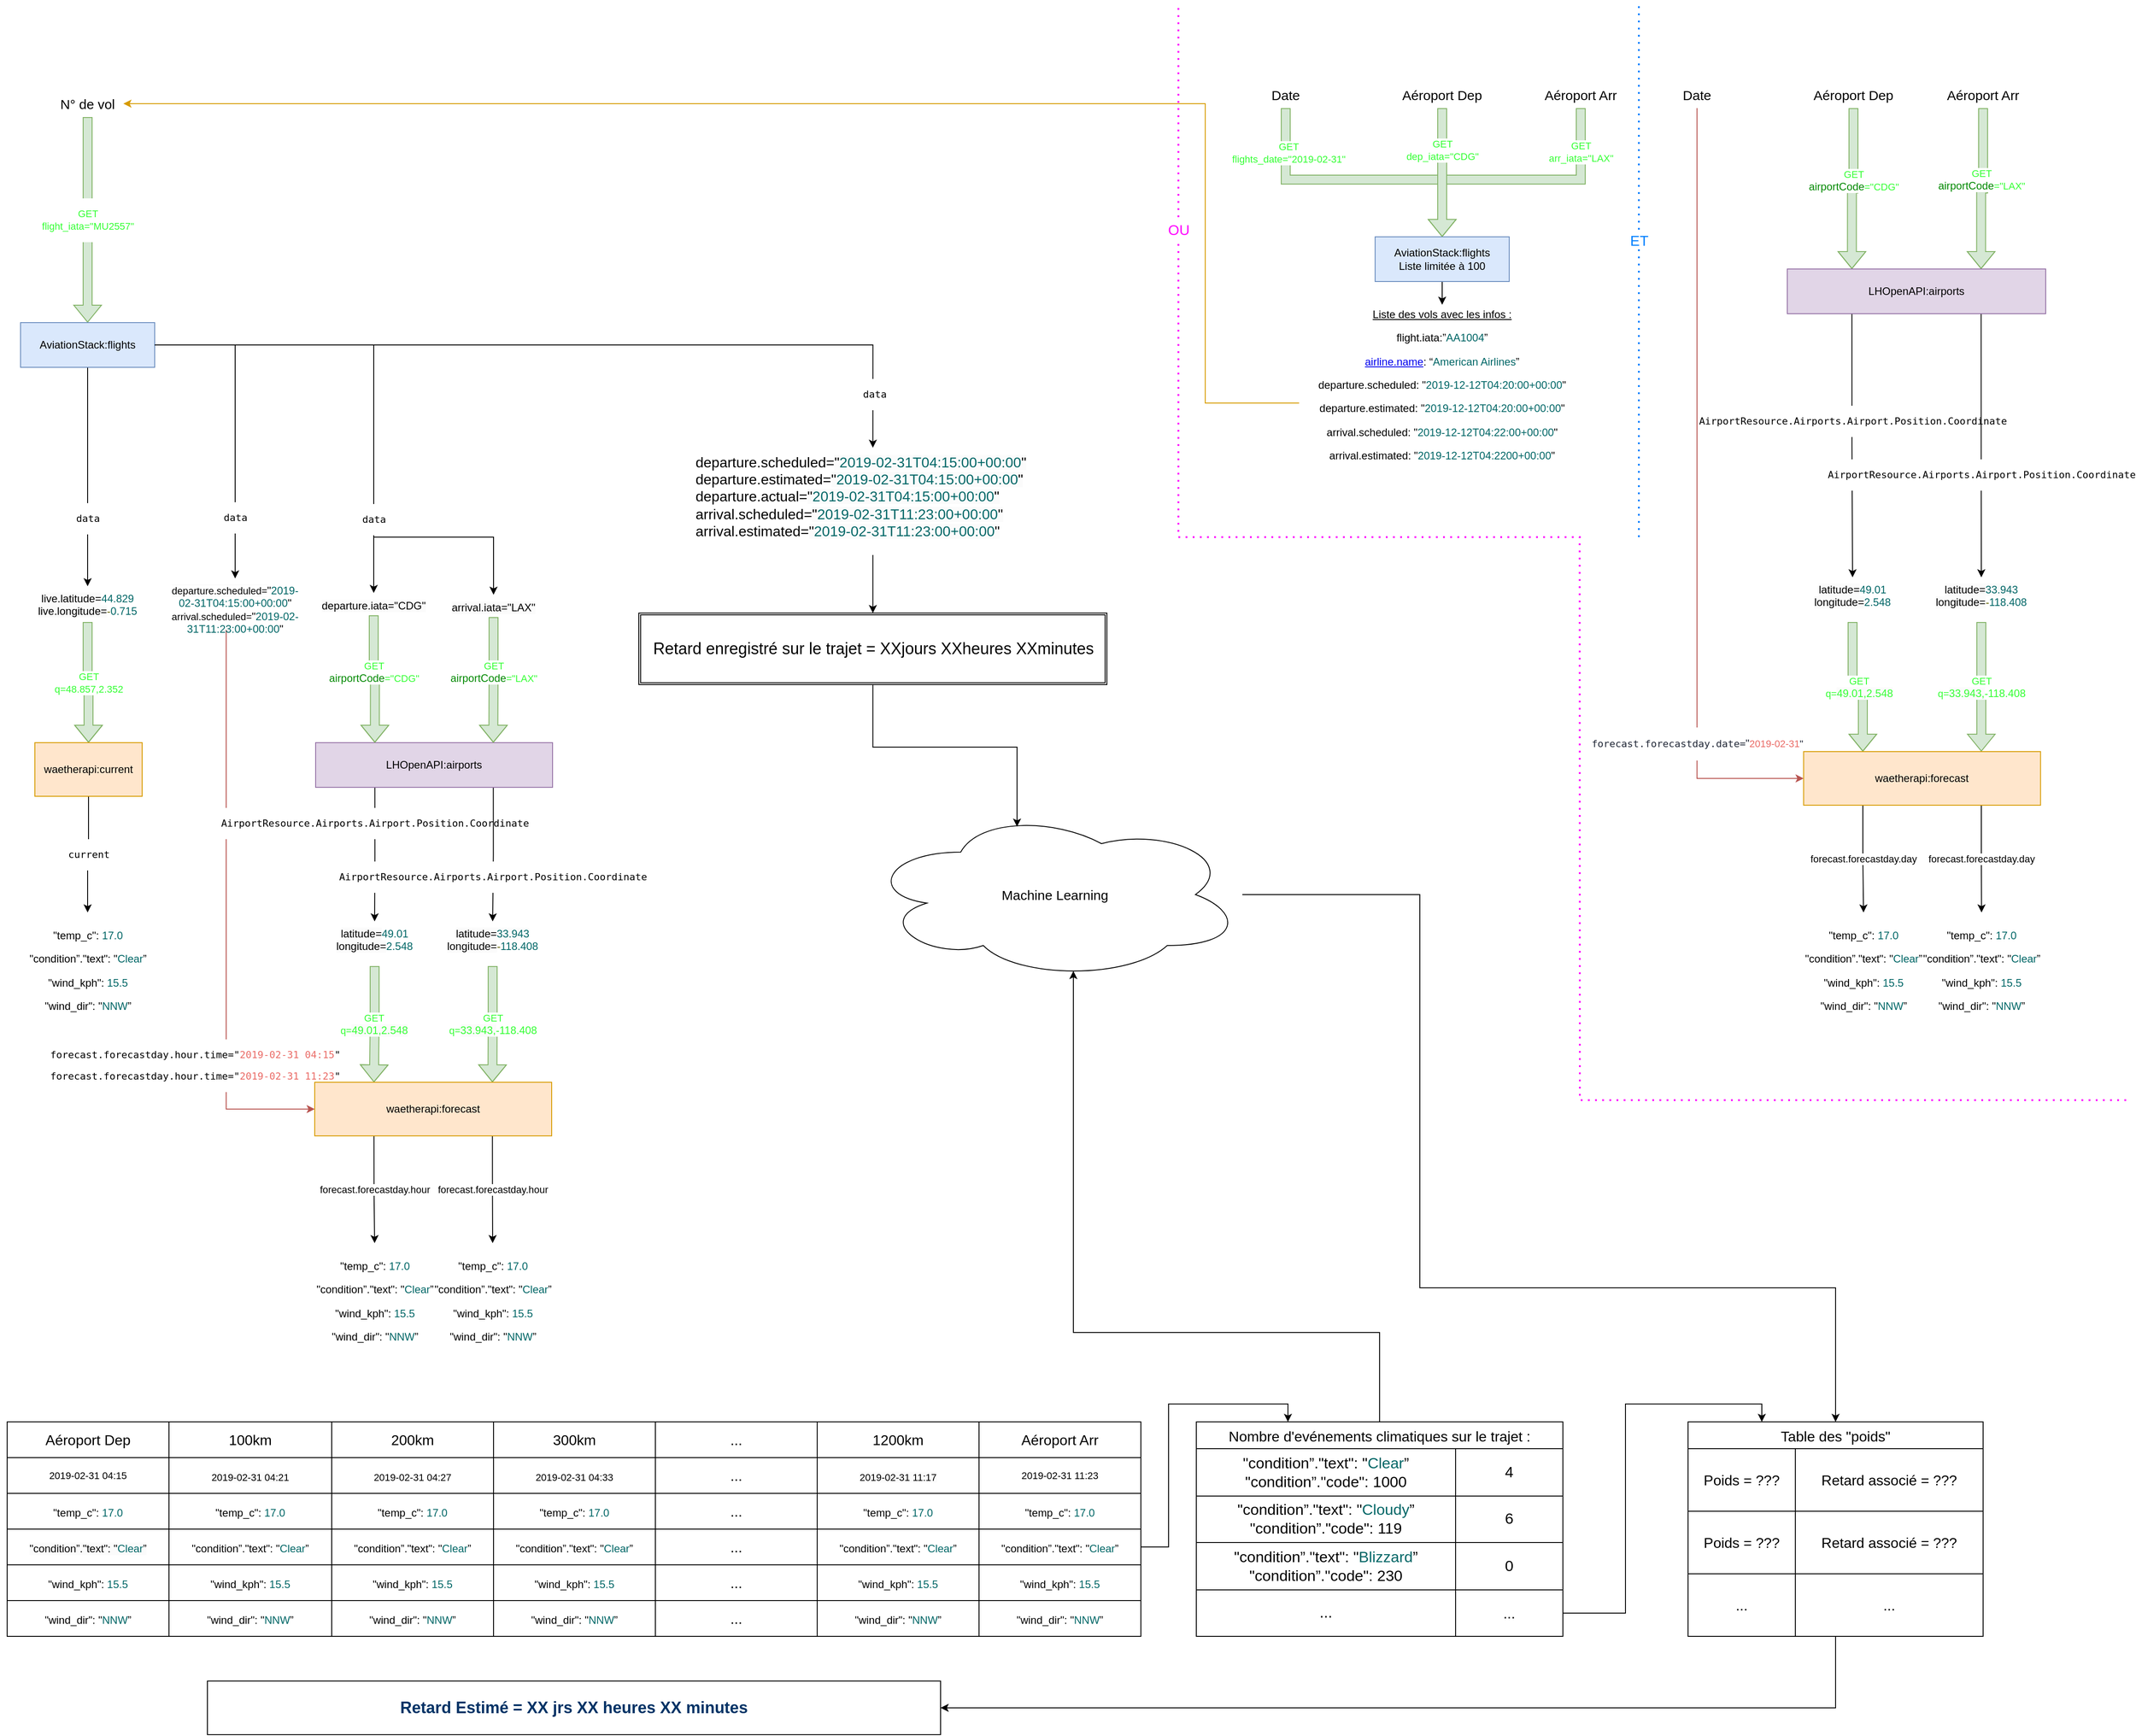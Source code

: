 <mxfile version="24.7.17" pages="2">
  <diagram name="Page-1" id="EdxtV8TakAP-i8TAQfp9">
    <mxGraphModel dx="2206" dy="2735" grid="1" gridSize="10" guides="1" tooltips="1" connect="1" arrows="1" fold="1" page="1" pageScale="1" pageWidth="1200" pageHeight="1600" math="0" shadow="0">
      <root>
        <mxCell id="0" />
        <mxCell id="1" parent="0" />
        <mxCell id="XFWaM2evA0Q7bCbQr-Yb-10" value="&lt;p&gt;&lt;font color=&quot;#33ff33&quot;&gt;GET&lt;br&gt;flight_iata=&quot;MU2557&quot;&lt;/font&gt;&lt;/p&gt;" style="edgeStyle=orthogonalEdgeStyle;rounded=0;orthogonalLoop=1;jettySize=auto;html=1;entryX=0.5;entryY=0;entryDx=0;entryDy=0;shape=flexArrow;fillColor=#d5e8d4;strokeColor=#82b366;" parent="1" source="XFWaM2evA0Q7bCbQr-Yb-3" target="XFWaM2evA0Q7bCbQr-Yb-9" edge="1">
          <mxGeometry relative="1" as="geometry">
            <mxPoint as="offset" />
          </mxGeometry>
        </mxCell>
        <mxCell id="XFWaM2evA0Q7bCbQr-Yb-3" value="N° de vol" style="text;html=1;align=center;verticalAlign=middle;whiteSpace=wrap;rounded=0;fontSize=15;" parent="1" vertex="1">
          <mxGeometry x="70" y="100" width="80" height="30" as="geometry" />
        </mxCell>
        <mxCell id="XFWaM2evA0Q7bCbQr-Yb-4" value="Aéroport Dep" style="text;html=1;align=center;verticalAlign=middle;whiteSpace=wrap;rounded=0;fontSize=15;" parent="1" vertex="1">
          <mxGeometry x="1570" y="90" width="110" height="30" as="geometry" />
        </mxCell>
        <mxCell id="XFWaM2evA0Q7bCbQr-Yb-26" value="&lt;span style=&quot;forced-color-adjust: none; font-family: Helvetica; font-size: 11px; font-style: normal; font-variant-ligatures: normal; font-variant-caps: normal; font-weight: 400; letter-spacing: normal; orphans: 2; text-align: center; text-indent: 0px; text-transform: none; widows: 2; word-spacing: 0px; -webkit-text-stroke-width: 0px; white-space: nowrap; background-color: rgb(255, 255, 255); text-decoration-thickness: initial; text-decoration-style: initial; text-decoration-color: initial; color: rgb(51, 255, 51); float: none; display: inline !important;&quot;&gt;GET&lt;/span&gt;&lt;br style=&quot;forced-color-adjust: none; font-family: Helvetica; font-size: 11px; font-style: normal; font-variant-ligatures: normal; font-variant-caps: normal; font-weight: 400; letter-spacing: normal; orphans: 2; text-align: center; text-indent: 0px; text-transform: none; widows: 2; word-spacing: 0px; -webkit-text-stroke-width: 0px; white-space: nowrap; background-color: rgb(255, 255, 255); text-decoration-thickness: initial; text-decoration-style: initial; text-decoration-color: initial; color: rgb(51, 255, 51);&quot;&gt;&lt;span style=&quot;forced-color-adjust: none; font-family: Helvetica; font-size: 11px; font-style: normal; font-variant-ligatures: normal; font-variant-caps: normal; font-weight: 400; letter-spacing: normal; orphans: 2; text-align: center; text-indent: 0px; text-transform: none; widows: 2; word-spacing: 0px; -webkit-text-stroke-width: 0px; white-space: nowrap; background-color: rgb(255, 255, 255); text-decoration-thickness: initial; text-decoration-style: initial; text-decoration-color: initial; color: rgb(51, 255, 51); float: none; display: inline !important;&quot;&gt;arr_iata=&quot;LAX&quot;&lt;/span&gt;" style="edgeStyle=orthogonalEdgeStyle;rounded=0;orthogonalLoop=1;jettySize=auto;html=1;entryX=0.5;entryY=0;entryDx=0;entryDy=0;fillColor=#d5e8d4;strokeColor=#82b366;shape=flexArrow;" parent="1" source="XFWaM2evA0Q7bCbQr-Yb-6" target="XFWaM2evA0Q7bCbQr-Yb-22" edge="1">
          <mxGeometry x="-0.677" relative="1" as="geometry">
            <Array as="points">
              <mxPoint x="1780" y="200" />
              <mxPoint x="1625" y="200" />
            </Array>
            <mxPoint as="offset" />
          </mxGeometry>
        </mxCell>
        <mxCell id="XFWaM2evA0Q7bCbQr-Yb-6" value="Aéroport Arr" style="text;html=1;align=center;verticalAlign=middle;whiteSpace=wrap;rounded=0;fontSize=15;" parent="1" vertex="1">
          <mxGeometry x="1730" y="90" width="100" height="30" as="geometry" />
        </mxCell>
        <mxCell id="XFWaM2evA0Q7bCbQr-Yb-7" value="Date" style="text;html=1;align=center;verticalAlign=middle;whiteSpace=wrap;rounded=0;fontSize=15;" parent="1" vertex="1">
          <mxGeometry x="1420" y="90" width="60" height="30" as="geometry" />
        </mxCell>
        <mxCell id="XFWaM2evA0Q7bCbQr-Yb-12" value="&lt;pre&gt;data&lt;/pre&gt;" style="edgeStyle=orthogonalEdgeStyle;rounded=0;orthogonalLoop=1;jettySize=auto;html=1;entryX=0.5;entryY=0;entryDx=0;entryDy=0;" parent="1" source="XFWaM2evA0Q7bCbQr-Yb-9" target="XFWaM2evA0Q7bCbQr-Yb-74" edge="1">
          <mxGeometry x="0.612" relative="1" as="geometry">
            <mxPoint x="270" y="630" as="targetPoint" />
            <Array as="points">
              <mxPoint x="275" y="385" />
            </Array>
            <mxPoint as="offset" />
          </mxGeometry>
        </mxCell>
        <mxCell id="XFWaM2evA0Q7bCbQr-Yb-18" value="&lt;pre&gt;data&lt;br&gt;&lt;/pre&gt;" style="edgeStyle=orthogonalEdgeStyle;rounded=0;orthogonalLoop=1;jettySize=auto;html=1;entryX=0.5;entryY=0;entryDx=0;entryDy=0;" parent="1" source="XFWaM2evA0Q7bCbQr-Yb-9" target="XFWaM2evA0Q7bCbQr-Yb-60" edge="1">
          <mxGeometry x="0.388" relative="1" as="geometry">
            <mxPoint x="110" y="640" as="targetPoint" />
            <mxPoint y="-1" as="offset" />
          </mxGeometry>
        </mxCell>
        <mxCell id="XFWaM2evA0Q7bCbQr-Yb-91" style="edgeStyle=orthogonalEdgeStyle;rounded=0;orthogonalLoop=1;jettySize=auto;html=1;exitX=1;exitY=0.5;exitDx=0;exitDy=0;entryX=0.5;entryY=0;entryDx=0;entryDy=0;" parent="1" source="XFWaM2evA0Q7bCbQr-Yb-9" target="XFWaM2evA0Q7bCbQr-Yb-88" edge="1">
          <mxGeometry relative="1" as="geometry">
            <Array as="points">
              <mxPoint x="430" y="385" />
              <mxPoint x="430" y="600" />
              <mxPoint x="564" y="600" />
            </Array>
          </mxGeometry>
        </mxCell>
        <UserObject label="&lt;pre style=&quot;forced-color-adjust: none; color: rgb(0, 0, 0); font-size: 11px; font-style: normal; font-variant-ligatures: normal; font-variant-caps: normal; font-weight: 400; letter-spacing: normal; orphans: 2; text-align: center; text-indent: 0px; text-transform: none; widows: 2; word-spacing: 0px; -webkit-text-stroke-width: 0px; text-decoration-thickness: initial; text-decoration-style: initial; text-decoration-color: initial;&quot;&gt;data&lt;/pre&gt;" link="&#xa;&lt;pre style=&quot;forced-color-adjust: none; color: rgb(0, 0, 0); font-size: 11px; font-style: normal; font-variant-ligatures: normal; font-variant-caps: normal; font-weight: 400; letter-spacing: normal; orphans: 2; text-align: center; text-indent: 0px; text-transform: none; widows: 2; word-spacing: 0px; -webkit-text-stroke-width: 0px; text-decoration-thickness: initial; text-decoration-style: initial; text-decoration-color: initial;&quot;&gt;departure.iata,arrival.iata&lt;br style=&quot;forced-color-adjust: none;&quot;&gt;&lt;/pre&gt;&#xa;&#xa;" id="XFWaM2evA0Q7bCbQr-Yb-93">
          <mxCell style="edgeStyle=orthogonalEdgeStyle;rounded=0;orthogonalLoop=1;jettySize=auto;html=1;exitX=1;exitY=0.5;exitDx=0;exitDy=0;entryX=0.5;entryY=0;entryDx=0;entryDy=0;" parent="1" source="XFWaM2evA0Q7bCbQr-Yb-9" target="XFWaM2evA0Q7bCbQr-Yb-89" edge="1">
            <mxGeometry x="0.684" relative="1" as="geometry">
              <mxPoint as="offset" />
            </mxGeometry>
          </mxCell>
        </UserObject>
        <mxCell id="XFWaM2evA0Q7bCbQr-Yb-9" value="AviationStack:flights" style="rounded=0;whiteSpace=wrap;html=1;fillColor=#dae8fc;strokeColor=#6c8ebf;" parent="1" vertex="1">
          <mxGeometry x="35" y="360" width="150" height="50" as="geometry" />
        </mxCell>
        <mxCell id="XFWaM2evA0Q7bCbQr-Yb-17" value="&lt;p&gt;&lt;br&gt;&lt;/p&gt;" style="edgeStyle=orthogonalEdgeStyle;rounded=0;orthogonalLoop=1;jettySize=auto;html=1;shape=flexArrow;fillColor=#d5e8d4;strokeColor=#82b366;entryX=0.5;entryY=0;entryDx=0;entryDy=0;exitX=0.5;exitY=1;exitDx=0;exitDy=0;" parent="1" source="XFWaM2evA0Q7bCbQr-Yb-7" target="XFWaM2evA0Q7bCbQr-Yb-22" edge="1">
          <mxGeometry x="-0.081" relative="1" as="geometry">
            <mxPoint x="1535" y="110" as="sourcePoint" />
            <mxPoint x="1585" y="260" as="targetPoint" />
            <Array as="points">
              <mxPoint x="1450" y="200" />
              <mxPoint x="1625" y="200" />
            </Array>
            <mxPoint as="offset" />
          </mxGeometry>
        </mxCell>
        <mxCell id="XFWaM2evA0Q7bCbQr-Yb-27" value="&lt;span style=&quot;color: rgb(51, 255, 51);&quot;&gt;GET&lt;/span&gt;&lt;br style=&quot;color: rgb(51, 255, 51);&quot;&gt;&lt;span style=&quot;color: rgb(51, 255, 51);&quot;&gt;flights_date=&quot;2019-02-31&quot;&lt;/span&gt;" style="edgeLabel;html=1;align=center;verticalAlign=middle;resizable=0;points=[];" parent="XFWaM2evA0Q7bCbQr-Yb-17" vertex="1" connectable="0">
          <mxGeometry x="-0.414" y="1" relative="1" as="geometry">
            <mxPoint x="-11" y="-29" as="offset" />
          </mxGeometry>
        </mxCell>
        <mxCell id="XFWaM2evA0Q7bCbQr-Yb-21" value="&lt;font color=&quot;#ff00ff&quot; style=&quot;font-size: 16px;&quot;&gt;OU&lt;/font&gt;" style="endArrow=none;dashed=1;html=1;dashPattern=1 3;strokeWidth=2;rounded=0;strokeColor=#FF00FF;" parent="1" edge="1">
          <mxGeometry x="0.518" width="50" height="50" relative="1" as="geometry">
            <mxPoint x="1780" y="600" as="sourcePoint" />
            <mxPoint x="1330" y="4" as="targetPoint" />
            <mxPoint as="offset" />
            <Array as="points">
              <mxPoint x="1330" y="600" />
            </Array>
          </mxGeometry>
        </mxCell>
        <mxCell id="XFWaM2evA0Q7bCbQr-Yb-32" style="edgeStyle=orthogonalEdgeStyle;rounded=0;orthogonalLoop=1;jettySize=auto;html=1;entryX=0.5;entryY=0;entryDx=0;entryDy=0;" parent="1" source="XFWaM2evA0Q7bCbQr-Yb-22" target="XFWaM2evA0Q7bCbQr-Yb-29" edge="1">
          <mxGeometry relative="1" as="geometry" />
        </mxCell>
        <mxCell id="XFWaM2evA0Q7bCbQr-Yb-22" value="AviationStack:flights&lt;br&gt;Liste limitée à 100" style="rounded=0;whiteSpace=wrap;html=1;fillColor=#dae8fc;strokeColor=#6c8ebf;" parent="1" vertex="1">
          <mxGeometry x="1550" y="264" width="150" height="50" as="geometry" />
        </mxCell>
        <mxCell id="XFWaM2evA0Q7bCbQr-Yb-24" value="&lt;span style=&quot;color: rgb(51, 255, 51); font-family: Helvetica; font-size: 11px; font-style: normal; font-variant-ligatures: normal; font-variant-caps: normal; font-weight: 400; letter-spacing: normal; orphans: 2; text-align: center; text-indent: 0px; text-transform: none; widows: 2; word-spacing: 0px; -webkit-text-stroke-width: 0px; white-space: nowrap; background-color: rgb(255, 255, 255); text-decoration-thickness: initial; text-decoration-style: initial; text-decoration-color: initial; display: inline !important; float: none;&quot;&gt;GET&lt;/span&gt;&lt;br style=&quot;forced-color-adjust: none; color: rgb(51, 255, 51); font-family: Helvetica; font-size: 11px; font-style: normal; font-variant-ligatures: normal; font-variant-caps: normal; font-weight: 400; letter-spacing: normal; orphans: 2; text-align: center; text-indent: 0px; text-transform: none; widows: 2; word-spacing: 0px; -webkit-text-stroke-width: 0px; white-space: nowrap; background-color: rgb(255, 255, 255); text-decoration-thickness: initial; text-decoration-style: initial; text-decoration-color: initial;&quot;&gt;&lt;span style=&quot;color: rgb(51, 255, 51); font-family: Helvetica; font-size: 11px; font-style: normal; font-variant-ligatures: normal; font-variant-caps: normal; font-weight: 400; letter-spacing: normal; orphans: 2; text-align: center; text-indent: 0px; text-transform: none; widows: 2; word-spacing: 0px; -webkit-text-stroke-width: 0px; white-space: nowrap; background-color: rgb(255, 255, 255); text-decoration-thickness: initial; text-decoration-style: initial; text-decoration-color: initial; display: inline !important; float: none;&quot;&gt;dep_iata=&quot;CDG&quot;&lt;/span&gt;" style="edgeStyle=orthogonalEdgeStyle;rounded=0;orthogonalLoop=1;jettySize=auto;html=1;entryX=0.5;entryY=0;entryDx=0;entryDy=0;fillColor=#d5e8d4;strokeColor=#82b366;shape=flexArrow;" parent="1" source="XFWaM2evA0Q7bCbQr-Yb-4" target="XFWaM2evA0Q7bCbQr-Yb-22" edge="1">
          <mxGeometry x="-0.355" relative="1" as="geometry">
            <mxPoint as="offset" />
          </mxGeometry>
        </mxCell>
        <mxCell id="XFWaM2evA0Q7bCbQr-Yb-31" style="edgeStyle=orthogonalEdgeStyle;rounded=0;orthogonalLoop=1;jettySize=auto;html=1;entryX=1;entryY=0.5;entryDx=0;entryDy=0;fillColor=#ffe6cc;strokeColor=#d79b00;exitX=0;exitY=0.5;exitDx=0;exitDy=0;" parent="1" source="XFWaM2evA0Q7bCbQr-Yb-29" target="XFWaM2evA0Q7bCbQr-Yb-3" edge="1">
          <mxGeometry relative="1" as="geometry">
            <Array as="points">
              <mxPoint x="1360" y="450" />
              <mxPoint x="1360" y="115" />
            </Array>
          </mxGeometry>
        </mxCell>
        <mxCell id="XFWaM2evA0Q7bCbQr-Yb-29" value="&lt;u&gt;Liste des vols avec les infos :&lt;br&gt;&lt;/u&gt;&lt;p&gt;flight.iata:”&lt;font color=&quot;#006666&quot;&gt;AA1004&lt;/font&gt;”&lt;/p&gt;&lt;p&gt;&lt;a style=&quot;background-color: initial;&quot; href=&quot;http://airline.name/&quot;&gt;airline.name&lt;/a&gt;&lt;span style=&quot;background-color: initial;&quot;&gt;: “&lt;font color=&quot;#006666&quot;&gt;American Airlines&lt;/font&gt;”&lt;/span&gt;&lt;/p&gt;&lt;p&gt;departure.scheduled: &quot;&lt;font color=&quot;#006666&quot;&gt;2019-12-12T04:20:00+00:00&lt;/font&gt;&quot;&lt;/p&gt;&lt;p&gt;departure.estimated: &quot;&lt;font color=&quot;#006666&quot;&gt;2019-12-12T04:20:00+00:00&lt;/font&gt;&quot;&lt;/p&gt;&lt;p&gt;arrival.scheduled: &quot;&lt;font color=&quot;#006666&quot;&gt;2019-12-12T04:22:00+00:00&lt;/font&gt;&quot;&lt;/p&gt;&lt;p&gt;arrival.estimated: &quot;&lt;font color=&quot;#006666&quot;&gt;2019-12-12T04:2200+00:00&lt;/font&gt;&quot;&lt;br&gt;&lt;br&gt;&lt;/p&gt;&lt;div&gt;&lt;br&gt;&lt;/div&gt;" style="text;html=1;align=center;verticalAlign=middle;whiteSpace=wrap;rounded=0;" parent="1" vertex="1">
          <mxGeometry x="1465" y="340" width="320" height="220" as="geometry" />
        </mxCell>
        <mxCell id="XFWaM2evA0Q7bCbQr-Yb-42" value="Aéroport Dep" style="text;html=1;align=center;verticalAlign=middle;whiteSpace=wrap;rounded=0;fontSize=15;" parent="1" vertex="1">
          <mxGeometry x="2030" y="90" width="110" height="30" as="geometry" />
        </mxCell>
        <mxCell id="XFWaM2evA0Q7bCbQr-Yb-99" value="&lt;span style=&quot;forced-color-adjust: none; font-family: Helvetica; font-size: 11px; font-style: normal; font-variant-ligatures: normal; font-variant-caps: normal; font-weight: 400; letter-spacing: normal; orphans: 2; text-align: center; text-indent: 0px; text-transform: none; widows: 2; word-spacing: 0px; -webkit-text-stroke-width: 0px; white-space: nowrap; background-color: rgb(255, 255, 255); text-decoration-thickness: initial; text-decoration-style: initial; text-decoration-color: initial; color: rgb(51, 255, 51); float: none; display: inline !important;&quot;&gt;GET&lt;/span&gt;&lt;br style=&quot;forced-color-adjust: none; font-family: Helvetica; font-size: 11px; font-style: normal; font-variant-ligatures: normal; font-variant-caps: normal; font-weight: 400; letter-spacing: normal; orphans: 2; text-align: center; text-indent: 0px; text-transform: none; widows: 2; word-spacing: 0px; -webkit-text-stroke-width: 0px; white-space: nowrap; background-color: rgb(255, 255, 255); text-decoration-thickness: initial; text-decoration-style: initial; text-decoration-color: initial; color: rgb(51, 255, 51);&quot;&gt;&lt;span style=&quot;forced-color-adjust: none; font-family: Helvetica; font-size: 11px; font-style: normal; font-variant-ligatures: normal; font-variant-caps: normal; font-weight: 400; letter-spacing: normal; orphans: 2; text-align: center; text-indent: 0px; text-transform: none; widows: 2; word-spacing: 0px; -webkit-text-stroke-width: 0px; white-space: nowrap; background-color: rgb(255, 255, 255); text-decoration-thickness: initial; text-decoration-style: initial; text-decoration-color: initial; color: rgb(51, 255, 51); float: none; display: inline !important;&quot;&gt;&lt;span style=&quot;forced-color-adjust: none; background-color: transparent; color: rgb(0, 136, 0); font-family: LufthansaTextWeb-Regular, sans-serif; font-size: 11.9px; text-align: left;&quot;&gt;airportCode&lt;/span&gt;=&quot;LAX&quot;&lt;/span&gt;" style="edgeStyle=orthogonalEdgeStyle;rounded=0;orthogonalLoop=1;jettySize=auto;html=1;entryX=0.75;entryY=0;entryDx=0;entryDy=0;shape=flexArrow;fillColor=#d5e8d4;strokeColor=#82b366;" parent="1" source="XFWaM2evA0Q7bCbQr-Yb-44" target="XFWaM2evA0Q7bCbQr-Yb-53" edge="1">
          <mxGeometry x="-0.122" y="-2" relative="1" as="geometry">
            <mxPoint as="offset" />
          </mxGeometry>
        </mxCell>
        <mxCell id="XFWaM2evA0Q7bCbQr-Yb-44" value="Aéroport Arr" style="text;html=1;align=center;verticalAlign=middle;whiteSpace=wrap;rounded=0;fontSize=15;" parent="1" vertex="1">
          <mxGeometry x="2180" y="90" width="100" height="30" as="geometry" />
        </mxCell>
        <UserObject label="&lt;pre style=&quot;forced-color-adjust: none; font-size: 11px; font-style: normal; font-variant-ligatures: normal; font-variant-caps: normal; font-weight: 400; letter-spacing: normal; orphans: 2; text-align: center; text-indent: 0px; text-transform: none; widows: 2; word-spacing: 0px; -webkit-text-stroke-width: 0px; text-decoration-thickness: initial; text-decoration-style: initial; text-decoration-color: initial;&quot;&gt;&lt;font color=&quot;#202736&quot;&gt;forecast.forecastday.date=&lt;/font&gt;&lt;font style=&quot;color: rgb(32, 39, 54); font-family: Helvetica; white-space-collapse: collapse; font-size: 12px;&quot;&gt;&quot;&lt;/font&gt;&lt;font style=&quot;font-family: Helvetica; white-space-collapse: collapse;&quot;&gt;&lt;font color=&quot;#ea6b66&quot;&gt;2019-02-31&lt;/font&gt;&lt;font color=&quot;#202736&quot;&gt;&quot;&lt;/font&gt;&lt;/font&gt;&lt;/pre&gt;" link="&#xa;&lt;pre style=&quot;forced-color-adjust: none; color: rgb(0, 0, 0); font-size: 11px; font-style: normal; font-variant-ligatures: normal; font-variant-caps: normal; font-weight: 400; letter-spacing: normal; orphans: 2; text-align: center; text-indent: 0px; text-transform: none; widows: 2; word-spacing: 0px; -webkit-text-stroke-width: 0px; text-decoration-thickness: initial; text-decoration-style: initial; text-decoration-color: initial;&quot;&gt;forecast.forecastday.hour.time&lt;/pre&gt;&#xa;&#xa;" id="XFWaM2evA0Q7bCbQr-Yb-118">
          <mxCell style="edgeStyle=orthogonalEdgeStyle;rounded=0;orthogonalLoop=1;jettySize=auto;html=1;entryX=0;entryY=0.5;entryDx=0;entryDy=0;fillColor=#f8cecc;strokeColor=#b85450;" parent="1" source="XFWaM2evA0Q7bCbQr-Yb-45" target="XFWaM2evA0Q7bCbQr-Yb-114" edge="1">
            <mxGeometry x="0.634" relative="1" as="geometry">
              <Array as="points">
                <mxPoint x="1910" y="870" />
              </Array>
              <mxPoint y="1" as="offset" />
            </mxGeometry>
          </mxCell>
        </UserObject>
        <mxCell id="XFWaM2evA0Q7bCbQr-Yb-45" value="Date" style="text;html=1;align=center;verticalAlign=middle;whiteSpace=wrap;rounded=0;fontSize=15;" parent="1" vertex="1">
          <mxGeometry x="1880" y="90" width="60" height="30" as="geometry" />
        </mxCell>
        <mxCell id="XFWaM2evA0Q7bCbQr-Yb-50" value="&lt;span style=&quot;color: rgb(51, 255, 51); font-family: Helvetica; font-size: 11px; font-style: normal; font-variant-ligatures: normal; font-variant-caps: normal; font-weight: 400; letter-spacing: normal; orphans: 2; text-align: center; text-indent: 0px; text-transform: none; widows: 2; word-spacing: 0px; -webkit-text-stroke-width: 0px; white-space: nowrap; background-color: rgb(255, 255, 255); text-decoration-thickness: initial; text-decoration-style: initial; text-decoration-color: initial; display: inline !important; float: none;&quot;&gt;GET&lt;/span&gt;&lt;br style=&quot;forced-color-adjust: none; color: rgb(51, 255, 51); font-family: Helvetica; font-size: 11px; font-style: normal; font-variant-ligatures: normal; font-variant-caps: normal; font-weight: 400; letter-spacing: normal; orphans: 2; text-align: center; text-indent: 0px; text-transform: none; widows: 2; word-spacing: 0px; -webkit-text-stroke-width: 0px; white-space: nowrap; background-color: rgb(255, 255, 255); text-decoration-thickness: initial; text-decoration-style: initial; text-decoration-color: initial;&quot;&gt;&lt;span style=&quot;color: rgb(51, 255, 51); font-family: Helvetica; font-size: 11px; font-style: normal; font-variant-ligatures: normal; font-variant-caps: normal; font-weight: 400; letter-spacing: normal; orphans: 2; text-align: center; text-indent: 0px; text-transform: none; widows: 2; word-spacing: 0px; -webkit-text-stroke-width: 0px; white-space: nowrap; background-color: rgb(255, 255, 255); text-decoration-thickness: initial; text-decoration-style: initial; text-decoration-color: initial; display: inline !important; float: none;&quot;&gt;&lt;span style=&quot;background-color: transparent; color: rgb(0, 136, 0); font-family: LufthansaTextWeb-Regular, sans-serif; font-size: 11.9px; text-align: left;&quot;&gt;airportCode&lt;/span&gt;=&quot;CDG&quot;&lt;/span&gt;" style="edgeStyle=orthogonalEdgeStyle;rounded=0;orthogonalLoop=1;jettySize=auto;html=1;entryX=0.25;entryY=0;entryDx=0;entryDy=0;fillColor=#d5e8d4;strokeColor=#82b366;shape=flexArrow;" parent="1" source="XFWaM2evA0Q7bCbQr-Yb-42" target="XFWaM2evA0Q7bCbQr-Yb-53" edge="1">
          <mxGeometry x="-0.114" relative="1" as="geometry">
            <mxPoint as="offset" />
            <mxPoint x="2085" y="300" as="targetPoint" />
            <Array as="points">
              <mxPoint x="2085" y="210" />
              <mxPoint x="2083" y="210" />
            </Array>
          </mxGeometry>
        </mxCell>
        <mxCell id="XFWaM2evA0Q7bCbQr-Yb-80" value="&lt;pre style=&quot;forced-color-adjust: none; color: rgb(0, 0, 0); font-size: 11px; font-style: normal; font-variant-ligatures: normal; font-variant-caps: normal; font-weight: 400; letter-spacing: normal; orphans: 2; text-align: center; text-indent: 0px; text-transform: none; widows: 2; word-spacing: 0px; -webkit-text-stroke-width: 0px; text-decoration-thickness: initial; text-decoration-style: initial; text-decoration-color: initial;&quot;&gt;AirportResource.Airports.Airport.Position.Coordinate&lt;br&gt;&lt;/pre&gt;" style="edgeStyle=orthogonalEdgeStyle;rounded=0;orthogonalLoop=1;jettySize=auto;html=1;exitX=0.25;exitY=1;exitDx=0;exitDy=0;entryX=0.5;entryY=0;entryDx=0;entryDy=0;" parent="1" source="XFWaM2evA0Q7bCbQr-Yb-53" target="XFWaM2evA0Q7bCbQr-Yb-59" edge="1">
          <mxGeometry x="-0.189" y="1" relative="1" as="geometry">
            <mxPoint as="offset" />
          </mxGeometry>
        </mxCell>
        <mxCell id="XFWaM2evA0Q7bCbQr-Yb-81" value="&lt;pre style=&quot;forced-color-adjust: none; color: rgb(0, 0, 0); font-size: 11px; font-style: normal; font-variant-ligatures: normal; font-variant-caps: normal; font-weight: 400; letter-spacing: normal; orphans: 2; text-align: center; text-indent: 0px; text-transform: none; widows: 2; word-spacing: 0px; -webkit-text-stroke-width: 0px; text-decoration-thickness: initial; text-decoration-style: initial; text-decoration-color: initial;&quot;&gt;AirportResource.Airports.Airport.Position.Coordinate&lt;br&gt;&lt;/pre&gt;" style="edgeStyle=orthogonalEdgeStyle;rounded=0;orthogonalLoop=1;jettySize=auto;html=1;exitX=0.75;exitY=1;exitDx=0;exitDy=0;entryX=0.5;entryY=0;entryDx=0;entryDy=0;" parent="1" source="XFWaM2evA0Q7bCbQr-Yb-53" target="XFWaM2evA0Q7bCbQr-Yb-79" edge="1">
          <mxGeometry x="0.221" relative="1" as="geometry">
            <mxPoint as="offset" />
          </mxGeometry>
        </mxCell>
        <mxCell id="XFWaM2evA0Q7bCbQr-Yb-53" value="LHOpenAPI:airports" style="rounded=0;whiteSpace=wrap;html=1;fillColor=#e1d5e7;strokeColor=#9673a6;" parent="1" vertex="1">
          <mxGeometry x="2011" y="300" width="289" height="50" as="geometry" />
        </mxCell>
        <mxCell id="XFWaM2evA0Q7bCbQr-Yb-54" value="&lt;font color=&quot;#007fff&quot; style=&quot;font-size: 16px;&quot;&gt;ET&lt;/font&gt;" style="endArrow=none;dashed=1;html=1;dashPattern=1 3;strokeWidth=2;rounded=0;strokeColor=#007FFF;" parent="1" edge="1">
          <mxGeometry x="0.107" width="50" height="50" relative="1" as="geometry">
            <mxPoint x="1845" y="600" as="sourcePoint" />
            <mxPoint x="1845" as="targetPoint" />
            <mxPoint as="offset" />
          </mxGeometry>
        </mxCell>
        <mxCell id="XFWaM2evA0Q7bCbQr-Yb-59" value="&lt;span style=&quot;color: rgb(0, 0, 0); font-family: Helvetica; font-size: 12px; font-style: normal; font-variant-ligatures: normal; font-variant-caps: normal; font-weight: 400; letter-spacing: normal; orphans: 2; text-indent: 0px; text-transform: none; widows: 2; word-spacing: 0px; -webkit-text-stroke-width: 0px; white-space: nowrap; background-color: rgb(251, 251, 251); text-decoration-thickness: initial; text-decoration-style: initial; text-decoration-color: initial; float: none; display: inline !important;&quot;&gt;latitude=&lt;/span&gt;&lt;span style=&quot;forced-color-adjust: none; font-style: normal; font-variant-ligatures: normal; font-variant-caps: normal; font-weight: 400; letter-spacing: normal; orphans: 2; text-indent: 0px; text-transform: none; widows: 2; word-spacing: 0px; -webkit-text-stroke-width: 0px; white-space: nowrap; background-color: transparent; text-decoration-thickness: initial; text-decoration-style: initial; text-decoration-color: initial; color: rgb(0, 102, 102); font-family: LufthansaTextWeb-Regular, sans-serif; font-size: 11.9px;&quot;&gt;49.01&lt;/span&gt;&lt;br style=&quot;forced-color-adjust: none; color: rgb(0, 0, 0); font-family: Helvetica; font-size: 12px; font-style: normal; font-variant-ligatures: normal; font-variant-caps: normal; font-weight: 400; letter-spacing: normal; orphans: 2; text-indent: 0px; text-transform: none; widows: 2; word-spacing: 0px; -webkit-text-stroke-width: 0px; white-space: nowrap; background-color: rgb(251, 251, 251); text-decoration-thickness: initial; text-decoration-style: initial; text-decoration-color: initial;&quot;&gt;&lt;span style=&quot;color: rgb(0, 0, 0); font-family: Helvetica; font-size: 12px; font-style: normal; font-variant-ligatures: normal; font-variant-caps: normal; font-weight: 400; letter-spacing: normal; orphans: 2; text-indent: 0px; text-transform: none; widows: 2; word-spacing: 0px; -webkit-text-stroke-width: 0px; white-space: nowrap; background-color: rgb(251, 251, 251); text-decoration-thickness: initial; text-decoration-style: initial; text-decoration-color: initial; float: none; display: inline !important;&quot;&gt;longitude=&lt;/span&gt;&lt;span style=&quot;forced-color-adjust: none; font-style: normal; font-variant-ligatures: normal; font-variant-caps: normal; font-weight: 400; letter-spacing: normal; orphans: 2; text-indent: 0px; text-transform: none; widows: 2; word-spacing: 0px; -webkit-text-stroke-width: 0px; white-space: nowrap; background-color: transparent; text-decoration-thickness: initial; text-decoration-style: initial; text-decoration-color: initial; color: rgb(0, 102, 102); font-family: LufthansaTextWeb-Regular, sans-serif; font-size: 11.9px;&quot;&gt;2.548&lt;/span&gt;" style="text;whiteSpace=wrap;html=1;align=center;" parent="1" vertex="1">
          <mxGeometry x="2019" y="645" width="130" height="50" as="geometry" />
        </mxCell>
        <mxCell id="XFWaM2evA0Q7bCbQr-Yb-71" value="&lt;font color=&quot;#33ff33&quot;&gt;GET&lt;br&gt;q=48.857,2.352&lt;br&gt;&lt;/font&gt;" style="edgeStyle=orthogonalEdgeStyle;rounded=0;orthogonalLoop=1;jettySize=auto;html=1;entryX=0.5;entryY=0;entryDx=0;entryDy=0;shape=flexArrow;fillColor=#d5e8d4;strokeColor=#82b366;" parent="1" source="XFWaM2evA0Q7bCbQr-Yb-60" target="XFWaM2evA0Q7bCbQr-Yb-61" edge="1">
          <mxGeometry relative="1" as="geometry" />
        </mxCell>
        <mxCell id="XFWaM2evA0Q7bCbQr-Yb-60" value="&lt;span style=&quot;color: rgb(0, 0, 0); font-family: Helvetica; font-size: 12px; font-style: normal; font-variant-ligatures: normal; font-variant-caps: normal; font-weight: 400; letter-spacing: normal; orphans: 2; text-indent: 0px; text-transform: none; widows: 2; word-spacing: 0px; -webkit-text-stroke-width: 0px; white-space: nowrap; background-color: rgb(251, 251, 251); text-decoration-thickness: initial; text-decoration-style: initial; text-decoration-color: initial; float: none; display: inline !important;&quot;&gt;live.latitude=&lt;/span&gt;&lt;span style=&quot;forced-color-adjust: none; font-style: normal; font-variant-ligatures: normal; font-variant-caps: normal; font-weight: 400; letter-spacing: normal; orphans: 2; text-indent: 0px; text-transform: none; widows: 2; word-spacing: 0px; -webkit-text-stroke-width: 0px; white-space: nowrap; background-color: transparent; text-decoration-thickness: initial; text-decoration-style: initial; text-decoration-color: initial; color: rgb(0, 102, 102); font-family: LufthansaTextWeb-Regular, sans-serif; font-size: 11.9px;&quot;&gt;44.829&lt;/span&gt;&lt;br style=&quot;forced-color-adjust: none; color: rgb(0, 0, 0); font-family: Helvetica; font-size: 12px; font-style: normal; font-variant-ligatures: normal; font-variant-caps: normal; font-weight: 400; letter-spacing: normal; orphans: 2; text-indent: 0px; text-transform: none; widows: 2; word-spacing: 0px; -webkit-text-stroke-width: 0px; white-space: nowrap; background-color: rgb(251, 251, 251); text-decoration-thickness: initial; text-decoration-style: initial; text-decoration-color: initial;&quot;&gt;&lt;span style=&quot;color: rgb(0, 0, 0); font-family: Helvetica; font-size: 12px; font-style: normal; font-variant-ligatures: normal; font-variant-caps: normal; font-weight: 400; letter-spacing: normal; orphans: 2; text-indent: 0px; text-transform: none; widows: 2; word-spacing: 0px; -webkit-text-stroke-width: 0px; white-space: nowrap; background-color: rgb(251, 251, 251); text-decoration-thickness: initial; text-decoration-style: initial; text-decoration-color: initial; float: none; display: inline !important;&quot;&gt;live.longitude=&lt;/span&gt;&lt;span class=&quot;pun&quot; style=&quot;forced-color-adjust: none; font-style: normal; font-variant-ligatures: normal; font-variant-caps: normal; font-weight: 400; letter-spacing: normal; orphans: 2; text-indent: 0px; text-transform: none; widows: 2; word-spacing: 0px; -webkit-text-stroke-width: 0px; white-space: nowrap; background: transparent; text-decoration-thickness: initial; text-decoration-style: initial; text-decoration-color: initial; font-size: 11.9px; margin: 0px; padding: 0px; border: 0px; outline: 0px; vertical-align: baseline; font-family: LufthansaTextWeb-Regular, sans-serif; color: rgb(102, 102, 0); box-sizing: border-box !important;&quot;&gt;-&lt;/span&gt;&lt;span class=&quot;lit&quot; style=&quot;forced-color-adjust: none; font-style: normal; font-variant-ligatures: normal; font-variant-caps: normal; font-weight: 400; letter-spacing: normal; orphans: 2; text-indent: 0px; text-transform: none; widows: 2; word-spacing: 0px; -webkit-text-stroke-width: 0px; white-space: nowrap; background: transparent; text-decoration-thickness: initial; text-decoration-style: initial; text-decoration-color: initial; font-size: 11.9px; margin: 0px; padding: 0px; border: 0px; outline: 0px; vertical-align: baseline; font-family: LufthansaTextWeb-Regular, sans-serif; color: rgb(0, 102, 102); box-sizing: border-box !important;&quot;&gt;0.715&lt;/span&gt;" style="text;whiteSpace=wrap;html=1;align=center;" parent="1" vertex="1">
          <mxGeometry x="45" y="655" width="130" height="40" as="geometry" />
        </mxCell>
        <mxCell id="XFWaM2evA0Q7bCbQr-Yb-70" value="&lt;pre&gt;current&lt;/pre&gt;" style="edgeStyle=orthogonalEdgeStyle;rounded=0;orthogonalLoop=1;jettySize=auto;html=1;entryX=0.5;entryY=0;entryDx=0;entryDy=0;" parent="1" source="XFWaM2evA0Q7bCbQr-Yb-61" target="XFWaM2evA0Q7bCbQr-Yb-69" edge="1">
          <mxGeometry relative="1" as="geometry" />
        </mxCell>
        <mxCell id="XFWaM2evA0Q7bCbQr-Yb-61" value="waetherapi:current" style="rounded=0;whiteSpace=wrap;html=1;fillColor=#ffe6cc;strokeColor=#d79b00;" parent="1" vertex="1">
          <mxGeometry x="51" y="830" width="120" height="60" as="geometry" />
        </mxCell>
        <mxCell id="XFWaM2evA0Q7bCbQr-Yb-69" value="&lt;p&gt;&quot;temp_c&quot;: &lt;font color=&quot;#006666&quot;&gt;17.0&lt;/font&gt;&lt;/p&gt;&lt;p&gt;&quot;condition”.&quot;text&quot;: &quot;&lt;font color=&quot;#006666&quot;&gt;Clear&lt;/font&gt;”&lt;/p&gt;&lt;p&gt;&quot;wind_kph&quot;: &lt;font color=&quot;#006666&quot;&gt;15.5&lt;/font&gt;&lt;/p&gt;&lt;p&gt;&quot;wind_dir&quot;: &quot;&lt;font color=&quot;#006666&quot;&gt;NNW&lt;/font&gt;”&lt;/p&gt;&lt;div&gt;&lt;br&gt;&lt;/div&gt;" style="text;whiteSpace=wrap;html=1;align=center;" parent="1" vertex="1">
          <mxGeometry x="12.5" y="1020" width="195" height="130" as="geometry" />
        </mxCell>
        <mxCell id="XFWaM2evA0Q7bCbQr-Yb-106" style="edgeStyle=orthogonalEdgeStyle;rounded=0;orthogonalLoop=1;jettySize=auto;html=1;entryX=0;entryY=0.5;entryDx=0;entryDy=0;fillColor=#f8cecc;strokeColor=#b85450;" parent="1" source="XFWaM2evA0Q7bCbQr-Yb-74" target="XFWaM2evA0Q7bCbQr-Yb-97" edge="1">
          <mxGeometry relative="1" as="geometry">
            <Array as="points">
              <mxPoint x="265" y="1240" />
            </Array>
          </mxGeometry>
        </mxCell>
        <mxCell id="XFWaM2evA0Q7bCbQr-Yb-109" value="&lt;pre&gt;forecast.forecastday.hour.time=&quot;&lt;font color=&quot;#ea6b66&quot;&gt;2019-02-31 04:15&lt;/font&gt;&quot;&lt;br&gt;&lt;pre&gt;forecast.forecastday.hour.time=&quot;&lt;font color=&quot;#ea6b66&quot;&gt;2019-02-31 11:23&lt;/font&gt;&quot;&lt;/pre&gt;&lt;/pre&gt;" style="edgeLabel;html=1;align=center;verticalAlign=middle;resizable=0;points=[];" parent="XFWaM2evA0Q7bCbQr-Yb-106" vertex="1" connectable="0">
          <mxGeometry x="0.144" y="4" relative="1" as="geometry">
            <mxPoint x="-39" y="123" as="offset" />
          </mxGeometry>
        </mxCell>
        <mxCell id="XFWaM2evA0Q7bCbQr-Yb-74" value="&lt;font style=&quot;forced-color-adjust: none; font-family: Helvetica; font-size: 12px; font-style: normal; font-variant-ligatures: normal; font-variant-caps: normal; font-weight: 400; letter-spacing: normal; orphans: 2; text-indent: 0px; text-transform: none; widows: 2; word-spacing: 0px; -webkit-text-stroke-width: 0px; white-space: nowrap; background-color: rgb(251, 251, 251); text-decoration-thickness: initial; text-decoration-style: initial; text-decoration-color: initial;&quot;&gt;&lt;span style=&quot;forced-color-adjust: none; font-size: 11px; background-color: rgb(255, 255, 255);&quot;&gt;departure.scheduled=&lt;/span&gt;&lt;/font&gt;&quot;&lt;font color=&quot;#006666&quot;&gt;2019-02-31T04:15:00+00:00&lt;/font&gt;&quot;&lt;br&gt;&lt;font style=&quot;text-wrap: nowrap;&quot;&gt;&lt;span style=&quot;font-size: 11px; background-color: rgb(255, 255, 255);&quot;&gt;arrival.scheduled=&lt;/span&gt;&lt;/font&gt;&quot;&lt;font color=&quot;#006666&quot;&gt;2019-02-31T11:23:00+00:00&lt;/font&gt;&quot;" style="text;whiteSpace=wrap;html=1;align=center;" parent="1" vertex="1">
          <mxGeometry x="200" y="646.25" width="150" height="57.5" as="geometry" />
        </mxCell>
        <mxCell id="XFWaM2evA0Q7bCbQr-Yb-79" value="&lt;span style=&quot;color: rgb(0, 0, 0); font-family: Helvetica; font-size: 12px; font-style: normal; font-variant-ligatures: normal; font-variant-caps: normal; font-weight: 400; letter-spacing: normal; orphans: 2; text-indent: 0px; text-transform: none; widows: 2; word-spacing: 0px; -webkit-text-stroke-width: 0px; white-space: nowrap; background-color: rgb(251, 251, 251); text-decoration-thickness: initial; text-decoration-style: initial; text-decoration-color: initial; float: none; display: inline !important;&quot;&gt;latitude=&lt;span style=&quot;background-color: transparent; color: rgb(0, 102, 102); font-family: LufthansaTextWeb-Regular, sans-serif; font-size: 11.9px; text-align: left; text-wrap: wrap;&quot;&gt;33.943&lt;/span&gt;&lt;br&gt;&lt;/span&gt;&lt;span style=&quot;color: rgb(0, 0, 0); font-family: Helvetica; font-size: 12px; font-style: normal; font-variant-ligatures: normal; font-variant-caps: normal; font-weight: 400; letter-spacing: normal; orphans: 2; text-indent: 0px; text-transform: none; widows: 2; word-spacing: 0px; -webkit-text-stroke-width: 0px; white-space: nowrap; background-color: rgb(251, 251, 251); text-decoration-thickness: initial; text-decoration-style: initial; text-decoration-color: initial; float: none; display: inline !important;&quot;&gt;longitude=&lt;/span&gt;&lt;span style=&quot;font-size: 11.9px; text-align: left; margin: 0px; padding: 0px; border: 0px; outline: 0px; vertical-align: baseline; background: transparent; font-family: LufthansaTextWeb-Regular, sans-serif; color: rgb(102, 102, 0); box-sizing: border-box !important;&quot; class=&quot;pun&quot;&gt;-&lt;/span&gt;&lt;span style=&quot;font-size: 11.9px; text-align: left; margin: 0px; padding: 0px; border: 0px; outline: 0px; vertical-align: baseline; background: transparent; font-family: LufthansaTextWeb-Regular, sans-serif; color: rgb(0, 102, 102); box-sizing: border-box !important;&quot; class=&quot;lit&quot;&gt;118.408&lt;/span&gt;" style="text;whiteSpace=wrap;html=1;align=center;" parent="1" vertex="1">
          <mxGeometry x="2163" y="645" width="130" height="50" as="geometry" />
        </mxCell>
        <mxCell id="XFWaM2evA0Q7bCbQr-Yb-82" value="&lt;pre style=&quot;forced-color-adjust: none; color: rgb(0, 0, 0); font-size: 11px; font-style: normal; font-variant-ligatures: normal; font-variant-caps: normal; font-weight: 400; letter-spacing: normal; orphans: 2; text-align: center; text-indent: 0px; text-transform: none; widows: 2; word-spacing: 0px; -webkit-text-stroke-width: 0px; text-decoration-thickness: initial; text-decoration-style: initial; text-decoration-color: initial;&quot;&gt;AirportResource.Airports.Airport.Position.Coordinate&lt;br&gt;&lt;/pre&gt;" style="edgeStyle=orthogonalEdgeStyle;rounded=0;orthogonalLoop=1;jettySize=auto;html=1;exitX=0.25;exitY=1;exitDx=0;exitDy=0;entryX=0.5;entryY=0;entryDx=0;entryDy=0;" parent="1" source="XFWaM2evA0Q7bCbQr-Yb-84" target="XFWaM2evA0Q7bCbQr-Yb-85" edge="1">
          <mxGeometry x="-0.468" relative="1" as="geometry">
            <mxPoint as="offset" />
          </mxGeometry>
        </mxCell>
        <mxCell id="XFWaM2evA0Q7bCbQr-Yb-83" value="&lt;pre style=&quot;forced-color-adjust: none; color: rgb(0, 0, 0); font-size: 11px; font-style: normal; font-variant-ligatures: normal; font-variant-caps: normal; font-weight: 400; letter-spacing: normal; orphans: 2; text-align: center; text-indent: 0px; text-transform: none; widows: 2; word-spacing: 0px; -webkit-text-stroke-width: 0px; text-decoration-thickness: initial; text-decoration-style: initial; text-decoration-color: initial;&quot;&gt;AirportResource.Airports.Airport.Position.Coordinate&lt;br&gt;&lt;/pre&gt;" style="edgeStyle=orthogonalEdgeStyle;rounded=0;orthogonalLoop=1;jettySize=auto;html=1;exitX=0.75;exitY=1;exitDx=0;exitDy=0;entryX=0.5;entryY=0;entryDx=0;entryDy=0;" parent="1" source="XFWaM2evA0Q7bCbQr-Yb-84" target="XFWaM2evA0Q7bCbQr-Yb-86" edge="1">
          <mxGeometry x="0.337" relative="1" as="geometry">
            <mxPoint as="offset" />
          </mxGeometry>
        </mxCell>
        <mxCell id="XFWaM2evA0Q7bCbQr-Yb-84" value="LHOpenAPI:airports" style="rounded=0;whiteSpace=wrap;html=1;fillColor=#e1d5e7;strokeColor=#9673a6;" parent="1" vertex="1">
          <mxGeometry x="365" y="830" width="265" height="50" as="geometry" />
        </mxCell>
        <mxCell id="XFWaM2evA0Q7bCbQr-Yb-104" value="&lt;font color=&quot;#33ff33&quot;&gt;&lt;span style=&quot;font-family: Helvetica; font-size: 11px; font-style: normal; font-variant-ligatures: normal; font-variant-caps: normal; font-weight: 400; letter-spacing: normal; orphans: 2; text-align: center; text-indent: 0px; text-transform: none; widows: 2; word-spacing: 0px; -webkit-text-stroke-width: 0px; white-space: nowrap; background-color: rgb(255, 255, 255); text-decoration-thickness: initial; text-decoration-style: initial; text-decoration-color: initial; float: none; display: inline !important;&quot;&gt;GET&lt;/span&gt;&lt;br style=&quot;forced-color-adjust: none; font-family: Helvetica; font-size: 11px; font-style: normal; font-variant-ligatures: normal; font-variant-caps: normal; font-weight: 400; letter-spacing: normal; orphans: 2; text-align: center; text-indent: 0px; text-transform: none; widows: 2; word-spacing: 0px; -webkit-text-stroke-width: 0px; white-space: nowrap; background-color: rgb(255, 255, 255); text-decoration-thickness: initial; text-decoration-style: initial; text-decoration-color: initial;&quot;&gt;&lt;span style=&quot;font-family: Helvetica; font-size: 11px; font-style: normal; font-variant-ligatures: normal; font-variant-caps: normal; font-weight: 400; letter-spacing: normal; orphans: 2; text-align: center; text-indent: 0px; text-transform: none; widows: 2; word-spacing: 0px; -webkit-text-stroke-width: 0px; white-space: nowrap; background-color: rgb(255, 255, 255); text-decoration-thickness: initial; text-decoration-style: initial; text-decoration-color: initial; float: none; display: inline !important;&quot;&gt;q=&lt;/span&gt;&lt;span style=&quot;font-family: LufthansaTextWeb-Regular, sans-serif; font-size: 11.9px; background-color: rgb(251, 251, 251);&quot;&gt;49.01,&lt;/span&gt;&lt;span style=&quot;font-family: LufthansaTextWeb-Regular, sans-serif; font-size: 11.9px; background-color: rgb(251, 251, 251);&quot;&gt;2.548&lt;/span&gt;&lt;/font&gt;" style="edgeStyle=orthogonalEdgeStyle;rounded=0;orthogonalLoop=1;jettySize=auto;html=1;entryX=0.25;entryY=0;entryDx=0;entryDy=0;shape=flexArrow;fillColor=#d5e8d4;strokeColor=#82b366;" parent="1" source="XFWaM2evA0Q7bCbQr-Yb-85" target="XFWaM2evA0Q7bCbQr-Yb-97" edge="1">
          <mxGeometry x="0.008" relative="1" as="geometry">
            <mxPoint as="offset" />
          </mxGeometry>
        </mxCell>
        <mxCell id="XFWaM2evA0Q7bCbQr-Yb-85" value="&lt;span style=&quot;color: rgb(0, 0, 0); font-family: Helvetica; font-size: 12px; font-style: normal; font-variant-ligatures: normal; font-variant-caps: normal; font-weight: 400; letter-spacing: normal; orphans: 2; text-indent: 0px; text-transform: none; widows: 2; word-spacing: 0px; -webkit-text-stroke-width: 0px; white-space: nowrap; background-color: rgb(251, 251, 251); text-decoration-thickness: initial; text-decoration-style: initial; text-decoration-color: initial; float: none; display: inline !important;&quot;&gt;latitude=&lt;/span&gt;&lt;span style=&quot;forced-color-adjust: none; font-style: normal; font-variant-ligatures: normal; font-variant-caps: normal; font-weight: 400; letter-spacing: normal; orphans: 2; text-indent: 0px; text-transform: none; widows: 2; word-spacing: 0px; -webkit-text-stroke-width: 0px; white-space: nowrap; background-color: transparent; text-decoration-thickness: initial; text-decoration-style: initial; text-decoration-color: initial; color: rgb(0, 102, 102); font-family: LufthansaTextWeb-Regular, sans-serif; font-size: 11.9px;&quot;&gt;49.01&lt;/span&gt;&lt;br style=&quot;forced-color-adjust: none; color: rgb(0, 0, 0); font-family: Helvetica; font-size: 12px; font-style: normal; font-variant-ligatures: normal; font-variant-caps: normal; font-weight: 400; letter-spacing: normal; orphans: 2; text-indent: 0px; text-transform: none; widows: 2; word-spacing: 0px; -webkit-text-stroke-width: 0px; white-space: nowrap; background-color: rgb(251, 251, 251); text-decoration-thickness: initial; text-decoration-style: initial; text-decoration-color: initial;&quot;&gt;&lt;span style=&quot;color: rgb(0, 0, 0); font-family: Helvetica; font-size: 12px; font-style: normal; font-variant-ligatures: normal; font-variant-caps: normal; font-weight: 400; letter-spacing: normal; orphans: 2; text-indent: 0px; text-transform: none; widows: 2; word-spacing: 0px; -webkit-text-stroke-width: 0px; white-space: nowrap; background-color: rgb(251, 251, 251); text-decoration-thickness: initial; text-decoration-style: initial; text-decoration-color: initial; float: none; display: inline !important;&quot;&gt;longitude=&lt;/span&gt;&lt;span style=&quot;forced-color-adjust: none; font-style: normal; font-variant-ligatures: normal; font-variant-caps: normal; font-weight: 400; letter-spacing: normal; orphans: 2; text-indent: 0px; text-transform: none; widows: 2; word-spacing: 0px; -webkit-text-stroke-width: 0px; white-space: nowrap; background-color: transparent; text-decoration-thickness: initial; text-decoration-style: initial; text-decoration-color: initial; color: rgb(0, 102, 102); font-family: LufthansaTextWeb-Regular, sans-serif; font-size: 11.9px;&quot;&gt;2.548&lt;/span&gt;" style="text;whiteSpace=wrap;html=1;align=center;" parent="1" vertex="1">
          <mxGeometry x="366" y="1030" width="130" height="50" as="geometry" />
        </mxCell>
        <mxCell id="XFWaM2evA0Q7bCbQr-Yb-105" value="&lt;font color=&quot;#33ff33&quot;&gt;&lt;font style=&quot;forced-color-adjust: none;&quot;&gt;&lt;span style=&quot;forced-color-adjust: none; font-family: Helvetica; font-size: 11px; font-style: normal; font-variant-ligatures: normal; font-variant-caps: normal; font-weight: 400; letter-spacing: normal; orphans: 2; text-align: center; text-indent: 0px; text-transform: none; widows: 2; word-spacing: 0px; -webkit-text-stroke-width: 0px; white-space: nowrap; background-color: rgb(255, 255, 255); text-decoration-thickness: initial; text-decoration-style: initial; text-decoration-color: initial; float: none; display: inline !important;&quot;&gt;GET&lt;/span&gt;&lt;br style=&quot;forced-color-adjust: none; font-family: Helvetica; font-size: 11px; font-style: normal; font-variant-ligatures: normal; font-variant-caps: normal; font-weight: 400; letter-spacing: normal; orphans: 2; text-align: center; text-indent: 0px; text-transform: none; widows: 2; word-spacing: 0px; -webkit-text-stroke-width: 0px; white-space: nowrap; background-color: rgb(255, 255, 255); text-decoration-thickness: initial; text-decoration-style: initial; text-decoration-color: initial;&quot;&gt;&lt;span style=&quot;forced-color-adjust: none; font-family: Helvetica; font-size: 11px; font-style: normal; font-variant-ligatures: normal; font-variant-caps: normal; font-weight: 400; letter-spacing: normal; orphans: 2; text-align: center; text-indent: 0px; text-transform: none; widows: 2; word-spacing: 0px; -webkit-text-stroke-width: 0px; white-space: nowrap; background-color: rgb(255, 255, 255); text-decoration-thickness: initial; text-decoration-style: initial; text-decoration-color: initial; float: none; display: inline !important;&quot;&gt;q=&lt;/span&gt;&lt;/font&gt;&lt;span style=&quot;font-family: LufthansaTextWeb-Regular, sans-serif; font-size: 11.9px; text-align: left; text-wrap: wrap; background-color: rgb(251, 251, 251);&quot;&gt;33.943,&lt;/span&gt;&lt;span style=&quot;text-wrap: wrap; background: transparent; font-size: 11.9px; text-align: left; margin: 0px; padding: 0px; border: 0px; outline: 0px; vertical-align: baseline; font-family: LufthansaTextWeb-Regular, sans-serif; box-sizing: border-box !important;&quot; class=&quot;pun&quot;&gt;-&lt;/span&gt;&lt;span style=&quot;text-wrap: wrap; background: transparent; font-size: 11.9px; text-align: left; margin: 0px; padding: 0px; border: 0px; outline: 0px; vertical-align: baseline; font-family: LufthansaTextWeb-Regular, sans-serif; box-sizing: border-box !important;&quot; class=&quot;lit&quot;&gt;118.408&lt;/span&gt;&lt;/font&gt;" style="edgeStyle=orthogonalEdgeStyle;rounded=0;orthogonalLoop=1;jettySize=auto;html=1;entryX=0.75;entryY=0;entryDx=0;entryDy=0;shape=flexArrow;fillColor=#d5e8d4;strokeColor=#82b366;" parent="1" source="XFWaM2evA0Q7bCbQr-Yb-86" target="XFWaM2evA0Q7bCbQr-Yb-97" edge="1">
          <mxGeometry relative="1" as="geometry" />
        </mxCell>
        <mxCell id="XFWaM2evA0Q7bCbQr-Yb-86" value="&lt;span style=&quot;color: rgb(0, 0, 0); font-family: Helvetica; font-size: 12px; font-style: normal; font-variant-ligatures: normal; font-variant-caps: normal; font-weight: 400; letter-spacing: normal; orphans: 2; text-indent: 0px; text-transform: none; widows: 2; word-spacing: 0px; -webkit-text-stroke-width: 0px; white-space: nowrap; background-color: rgb(251, 251, 251); text-decoration-thickness: initial; text-decoration-style: initial; text-decoration-color: initial; float: none; display: inline !important;&quot;&gt;latitude=&lt;span style=&quot;background-color: transparent; color: rgb(0, 102, 102); font-family: LufthansaTextWeb-Regular, sans-serif; font-size: 11.9px; text-align: left; text-wrap: wrap;&quot;&gt;33.943&lt;/span&gt;&lt;br&gt;&lt;/span&gt;&lt;span style=&quot;color: rgb(0, 0, 0); font-family: Helvetica; font-size: 12px; font-style: normal; font-variant-ligatures: normal; font-variant-caps: normal; font-weight: 400; letter-spacing: normal; orphans: 2; text-indent: 0px; text-transform: none; widows: 2; word-spacing: 0px; -webkit-text-stroke-width: 0px; white-space: nowrap; background-color: rgb(251, 251, 251); text-decoration-thickness: initial; text-decoration-style: initial; text-decoration-color: initial; float: none; display: inline !important;&quot;&gt;longitude=&lt;/span&gt;&lt;span style=&quot;font-size: 11.9px; text-align: left; margin: 0px; padding: 0px; border: 0px; outline: 0px; vertical-align: baseline; background: transparent; font-family: LufthansaTextWeb-Regular, sans-serif; color: rgb(102, 102, 0); box-sizing: border-box !important;&quot; class=&quot;pun&quot;&gt;-&lt;/span&gt;&lt;span style=&quot;font-size: 11.9px; text-align: left; margin: 0px; padding: 0px; border: 0px; outline: 0px; vertical-align: baseline; background: transparent; font-family: LufthansaTextWeb-Regular, sans-serif; color: rgb(0, 102, 102); box-sizing: border-box !important;&quot; class=&quot;lit&quot;&gt;118.408&lt;/span&gt;" style="text;whiteSpace=wrap;html=1;align=center;" parent="1" vertex="1">
          <mxGeometry x="498" y="1030" width="130" height="50" as="geometry" />
        </mxCell>
        <mxCell id="XFWaM2evA0Q7bCbQr-Yb-100" value="&lt;span style=&quot;forced-color-adjust: none; font-family: Helvetica; font-size: 11px; font-style: normal; font-variant-ligatures: normal; font-variant-caps: normal; font-weight: 400; letter-spacing: normal; orphans: 2; text-align: center; text-indent: 0px; text-transform: none; widows: 2; word-spacing: 0px; -webkit-text-stroke-width: 0px; white-space: nowrap; background-color: rgb(255, 255, 255); text-decoration-thickness: initial; text-decoration-style: initial; text-decoration-color: initial; color: rgb(51, 255, 51); float: none; display: inline !important;&quot;&gt;GET&lt;/span&gt;&lt;br style=&quot;forced-color-adjust: none; font-family: Helvetica; font-size: 11px; font-style: normal; font-variant-ligatures: normal; font-variant-caps: normal; font-weight: 400; letter-spacing: normal; orphans: 2; text-align: center; text-indent: 0px; text-transform: none; widows: 2; word-spacing: 0px; -webkit-text-stroke-width: 0px; white-space: nowrap; background-color: rgb(255, 255, 255); text-decoration-thickness: initial; text-decoration-style: initial; text-decoration-color: initial; color: rgb(51, 255, 51);&quot;&gt;&lt;span style=&quot;forced-color-adjust: none; font-family: Helvetica; font-size: 11px; font-style: normal; font-variant-ligatures: normal; font-variant-caps: normal; font-weight: 400; letter-spacing: normal; orphans: 2; text-align: center; text-indent: 0px; text-transform: none; widows: 2; word-spacing: 0px; -webkit-text-stroke-width: 0px; white-space: nowrap; background-color: rgb(255, 255, 255); text-decoration-thickness: initial; text-decoration-style: initial; text-decoration-color: initial; color: rgb(51, 255, 51); float: none; display: inline !important;&quot;&gt;&lt;span style=&quot;forced-color-adjust: none; background-color: transparent; color: rgb(0, 136, 0); font-family: LufthansaTextWeb-Regular, sans-serif; font-size: 11.9px; text-align: left;&quot;&gt;airportCode&lt;/span&gt;=&quot;LAX&quot;&lt;/span&gt;" style="edgeStyle=orthogonalEdgeStyle;rounded=0;orthogonalLoop=1;jettySize=auto;html=1;exitX=0.5;exitY=1;exitDx=0;exitDy=0;entryX=0.75;entryY=0;entryDx=0;entryDy=0;shape=flexArrow;fillColor=#d5e8d4;strokeColor=#82b366;" parent="1" source="XFWaM2evA0Q7bCbQr-Yb-88" target="XFWaM2evA0Q7bCbQr-Yb-84" edge="1">
          <mxGeometry x="-0.14" relative="1" as="geometry">
            <mxPoint y="1" as="offset" />
          </mxGeometry>
        </mxCell>
        <mxCell id="XFWaM2evA0Q7bCbQr-Yb-88" value="&lt;span style=&quot;color: rgb(0, 0, 0); font-family: Helvetica; font-size: 12px; font-style: normal; font-variant-ligatures: normal; font-variant-caps: normal; font-weight: 400; letter-spacing: normal; orphans: 2; text-indent: 0px; text-transform: none; widows: 2; word-spacing: 0px; -webkit-text-stroke-width: 0px; white-space: nowrap; background-color: rgb(251, 251, 251); text-decoration-thickness: initial; text-decoration-style: initial; text-decoration-color: initial; float: none; display: inline !important;&quot;&gt;arrival.iata=&quot;LAX&quot;&lt;/span&gt;" style="text;whiteSpace=wrap;html=1;align=center;" parent="1" vertex="1">
          <mxGeometry x="499" y="664.5" width="130" height="25" as="geometry" />
        </mxCell>
        <mxCell id="XFWaM2evA0Q7bCbQr-Yb-89" value="&lt;span style=&quot;color: rgb(0, 0, 0); font-family: Helvetica; font-size: 12px; font-style: normal; font-variant-ligatures: normal; font-variant-caps: normal; font-weight: 400; letter-spacing: normal; orphans: 2; text-indent: 0px; text-transform: none; widows: 2; word-spacing: 0px; -webkit-text-stroke-width: 0px; white-space: nowrap; background-color: rgb(251, 251, 251); text-decoration-thickness: initial; text-decoration-style: initial; text-decoration-color: initial; float: none; display: inline !important;&quot;&gt;departure.iata=&quot;CDG&quot;&lt;/span&gt;" style="text;whiteSpace=wrap;html=1;align=center;" parent="1" vertex="1">
          <mxGeometry x="365" y="662.5" width="130" height="25" as="geometry" />
        </mxCell>
        <mxCell id="XFWaM2evA0Q7bCbQr-Yb-95" value="&lt;span style=&quot;color: rgb(51, 255, 51); font-family: Helvetica; font-size: 11px; font-style: normal; font-variant-ligatures: normal; font-variant-caps: normal; font-weight: 400; letter-spacing: normal; orphans: 2; text-align: center; text-indent: 0px; text-transform: none; widows: 2; word-spacing: 0px; -webkit-text-stroke-width: 0px; white-space: nowrap; background-color: rgb(255, 255, 255); text-decoration-thickness: initial; text-decoration-style: initial; text-decoration-color: initial; display: inline !important; float: none;&quot;&gt;GET&lt;/span&gt;&lt;br style=&quot;forced-color-adjust: none; color: rgb(51, 255, 51); font-family: Helvetica; font-size: 11px; font-style: normal; font-variant-ligatures: normal; font-variant-caps: normal; font-weight: 400; letter-spacing: normal; orphans: 2; text-align: center; text-indent: 0px; text-transform: none; widows: 2; word-spacing: 0px; -webkit-text-stroke-width: 0px; white-space: nowrap; background-color: rgb(255, 255, 255); text-decoration-thickness: initial; text-decoration-style: initial; text-decoration-color: initial;&quot;&gt;&lt;span style=&quot;color: rgb(51, 255, 51); font-family: Helvetica; font-size: 11px; font-style: normal; font-variant-ligatures: normal; font-variant-caps: normal; font-weight: 400; letter-spacing: normal; orphans: 2; text-align: center; text-indent: 0px; text-transform: none; widows: 2; word-spacing: 0px; -webkit-text-stroke-width: 0px; white-space: nowrap; background-color: rgb(255, 255, 255); text-decoration-thickness: initial; text-decoration-style: initial; text-decoration-color: initial; display: inline !important; float: none;&quot;&gt;&lt;span style=&quot;background-color: transparent; color: rgb(0, 136, 0); font-family: LufthansaTextWeb-Regular, sans-serif; font-size: 11.9px; text-align: left;&quot;&gt;airportCode&lt;/span&gt;=&quot;CDG&quot;&lt;/span&gt;" style="edgeStyle=orthogonalEdgeStyle;rounded=0;orthogonalLoop=1;jettySize=auto;html=1;entryX=0.25;entryY=0;entryDx=0;entryDy=0;fillColor=#d5e8d4;strokeColor=#82b366;shape=flexArrow;exitX=0.5;exitY=1;exitDx=0;exitDy=0;" parent="1" source="XFWaM2evA0Q7bCbQr-Yb-89" target="XFWaM2evA0Q7bCbQr-Yb-84" edge="1">
          <mxGeometry x="-0.116" relative="1" as="geometry">
            <mxPoint as="offset" />
            <mxPoint x="660" y="705" as="sourcePoint" />
            <mxPoint x="703" y="875" as="targetPoint" />
          </mxGeometry>
        </mxCell>
        <UserObject label="forecast.forecastday.hour" link="&#xa;forecast.forecastday.hour.time&#xa;&#xa;" id="XFWaM2evA0Q7bCbQr-Yb-102">
          <mxCell style="edgeStyle=orthogonalEdgeStyle;rounded=0;orthogonalLoop=1;jettySize=auto;html=1;exitX=0.25;exitY=1;exitDx=0;exitDy=0;entryX=0.5;entryY=0;entryDx=0;entryDy=0;" parent="1" source="XFWaM2evA0Q7bCbQr-Yb-97" target="XFWaM2evA0Q7bCbQr-Yb-98" edge="1">
            <mxGeometry relative="1" as="geometry" />
          </mxCell>
        </UserObject>
        <UserObject label="&lt;span style=&quot;color: rgb(0, 0, 0); font-family: Helvetica; font-size: 11px; font-style: normal; font-variant-ligatures: normal; font-variant-caps: normal; font-weight: 400; letter-spacing: normal; orphans: 2; text-align: center; text-indent: 0px; text-transform: none; widows: 2; word-spacing: 0px; -webkit-text-stroke-width: 0px; white-space: nowrap; background-color: rgb(255, 255, 255); text-decoration-thickness: initial; text-decoration-style: initial; text-decoration-color: initial; display: inline !important; float: none;&quot;&gt;forecast.forecastday.hour&lt;/span&gt;" link="&#xa;&lt;span style=&quot;color: rgb(0, 0, 0); font-family: Helvetica; font-size: 11px; font-style: normal; font-variant-ligatures: normal; font-variant-caps: normal; font-weight: 400; letter-spacing: normal; orphans: 2; text-align: center; text-indent: 0px; text-transform: none; widows: 2; word-spacing: 0px; -webkit-text-stroke-width: 0px; white-space: nowrap; background-color: rgb(255, 255, 255); text-decoration-thickness: initial; text-decoration-style: initial; text-decoration-color: initial; display: inline !important; float: none;&quot;&gt;forecast.forecastday.hour&lt;/span&gt;&#xa;&#xa;" id="XFWaM2evA0Q7bCbQr-Yb-103">
          <mxCell style="edgeStyle=orthogonalEdgeStyle;rounded=0;orthogonalLoop=1;jettySize=auto;html=1;exitX=0.75;exitY=1;exitDx=0;exitDy=0;entryX=0.5;entryY=0;entryDx=0;entryDy=0;" parent="1" source="XFWaM2evA0Q7bCbQr-Yb-97" target="XFWaM2evA0Q7bCbQr-Yb-101" edge="1">
            <mxGeometry relative="1" as="geometry" />
          </mxCell>
        </UserObject>
        <mxCell id="XFWaM2evA0Q7bCbQr-Yb-97" value="waetherapi:forecast" style="rounded=0;whiteSpace=wrap;html=1;fillColor=#ffe6cc;strokeColor=#d79b00;" parent="1" vertex="1">
          <mxGeometry x="364" y="1210" width="265" height="60" as="geometry" />
        </mxCell>
        <mxCell id="XFWaM2evA0Q7bCbQr-Yb-98" value="&lt;p&gt;&quot;temp_c&quot;: &lt;font color=&quot;#006666&quot;&gt;17.0&lt;/font&gt;&lt;/p&gt;&lt;p&gt;&quot;condition”.&quot;text&quot;: &quot;&lt;font color=&quot;#006666&quot;&gt;Clear&lt;/font&gt;”&lt;/p&gt;&lt;p&gt;&quot;wind_kph&quot;: &lt;font color=&quot;#006666&quot;&gt;15.5&lt;/font&gt;&lt;/p&gt;&lt;p&gt;&quot;wind_dir&quot;: &quot;&lt;font color=&quot;#006666&quot;&gt;NNW&lt;/font&gt;”&lt;/p&gt;&lt;div&gt;&lt;br&gt;&lt;/div&gt;" style="text;whiteSpace=wrap;html=1;align=center;" parent="1" vertex="1">
          <mxGeometry x="353.75" y="1390" width="154.5" height="130" as="geometry" />
        </mxCell>
        <mxCell id="XFWaM2evA0Q7bCbQr-Yb-101" value="&lt;p&gt;&quot;temp_c&quot;: &lt;font color=&quot;#006666&quot;&gt;17.0&lt;/font&gt;&lt;/p&gt;&lt;p&gt;&quot;condition”.&quot;text&quot;: &quot;&lt;font color=&quot;#006666&quot;&gt;Clear&lt;/font&gt;”&lt;/p&gt;&lt;p&gt;&quot;wind_kph&quot;: &lt;font color=&quot;#006666&quot;&gt;15.5&lt;/font&gt;&lt;/p&gt;&lt;p&gt;&quot;wind_dir&quot;: &quot;&lt;font color=&quot;#006666&quot;&gt;NNW&lt;/font&gt;”&lt;/p&gt;&lt;div&gt;&lt;br&gt;&lt;/div&gt;" style="text;whiteSpace=wrap;html=1;align=center;" parent="1" vertex="1">
          <mxGeometry x="485.75" y="1390" width="154.5" height="130" as="geometry" />
        </mxCell>
        <mxCell id="XFWaM2evA0Q7bCbQr-Yb-110" value="&lt;font color=&quot;#33ff33&quot;&gt;&lt;span style=&quot;font-family: Helvetica; font-size: 11px; font-style: normal; font-variant-ligatures: normal; font-variant-caps: normal; font-weight: 400; letter-spacing: normal; orphans: 2; text-align: center; text-indent: 0px; text-transform: none; widows: 2; word-spacing: 0px; -webkit-text-stroke-width: 0px; white-space: nowrap; background-color: rgb(255, 255, 255); text-decoration-thickness: initial; text-decoration-style: initial; text-decoration-color: initial; float: none; display: inline !important;&quot;&gt;GET&lt;/span&gt;&lt;br style=&quot;forced-color-adjust: none; font-family: Helvetica; font-size: 11px; font-style: normal; font-variant-ligatures: normal; font-variant-caps: normal; font-weight: 400; letter-spacing: normal; orphans: 2; text-align: center; text-indent: 0px; text-transform: none; widows: 2; word-spacing: 0px; -webkit-text-stroke-width: 0px; white-space: nowrap; background-color: rgb(255, 255, 255); text-decoration-thickness: initial; text-decoration-style: initial; text-decoration-color: initial;&quot;&gt;&lt;span style=&quot;font-family: Helvetica; font-size: 11px; font-style: normal; font-variant-ligatures: normal; font-variant-caps: normal; font-weight: 400; letter-spacing: normal; orphans: 2; text-align: center; text-indent: 0px; text-transform: none; widows: 2; word-spacing: 0px; -webkit-text-stroke-width: 0px; white-space: nowrap; background-color: rgb(255, 255, 255); text-decoration-thickness: initial; text-decoration-style: initial; text-decoration-color: initial; float: none; display: inline !important;&quot;&gt;q=&lt;/span&gt;&lt;span style=&quot;font-family: LufthansaTextWeb-Regular, sans-serif; font-size: 11.9px; background-color: rgb(251, 251, 251);&quot;&gt;49.01,&lt;/span&gt;&lt;span style=&quot;font-family: LufthansaTextWeb-Regular, sans-serif; font-size: 11.9px; background-color: rgb(251, 251, 251);&quot;&gt;2.548&lt;/span&gt;&lt;/font&gt;" style="edgeStyle=orthogonalEdgeStyle;rounded=0;orthogonalLoop=1;jettySize=auto;html=1;entryX=0.25;entryY=0;entryDx=0;entryDy=0;shape=flexArrow;fillColor=#d5e8d4;strokeColor=#82b366;exitX=0.5;exitY=1;exitDx=0;exitDy=0;" parent="1" source="XFWaM2evA0Q7bCbQr-Yb-59" target="XFWaM2evA0Q7bCbQr-Yb-114" edge="1">
          <mxGeometry x="0.008" relative="1" as="geometry">
            <mxPoint x="2096.25" y="710" as="sourcePoint" />
            <mxPoint as="offset" />
          </mxGeometry>
        </mxCell>
        <mxCell id="XFWaM2evA0Q7bCbQr-Yb-111" value="&lt;font color=&quot;#33ff33&quot;&gt;&lt;font style=&quot;forced-color-adjust: none;&quot;&gt;&lt;span style=&quot;forced-color-adjust: none; font-family: Helvetica; font-size: 11px; font-style: normal; font-variant-ligatures: normal; font-variant-caps: normal; font-weight: 400; letter-spacing: normal; orphans: 2; text-align: center; text-indent: 0px; text-transform: none; widows: 2; word-spacing: 0px; -webkit-text-stroke-width: 0px; white-space: nowrap; background-color: rgb(255, 255, 255); text-decoration-thickness: initial; text-decoration-style: initial; text-decoration-color: initial; float: none; display: inline !important;&quot;&gt;GET&lt;/span&gt;&lt;br style=&quot;forced-color-adjust: none; font-family: Helvetica; font-size: 11px; font-style: normal; font-variant-ligatures: normal; font-variant-caps: normal; font-weight: 400; letter-spacing: normal; orphans: 2; text-align: center; text-indent: 0px; text-transform: none; widows: 2; word-spacing: 0px; -webkit-text-stroke-width: 0px; white-space: nowrap; background-color: rgb(255, 255, 255); text-decoration-thickness: initial; text-decoration-style: initial; text-decoration-color: initial;&quot;&gt;&lt;span style=&quot;forced-color-adjust: none; font-family: Helvetica; font-size: 11px; font-style: normal; font-variant-ligatures: normal; font-variant-caps: normal; font-weight: 400; letter-spacing: normal; orphans: 2; text-align: center; text-indent: 0px; text-transform: none; widows: 2; word-spacing: 0px; -webkit-text-stroke-width: 0px; white-space: nowrap; background-color: rgb(255, 255, 255); text-decoration-thickness: initial; text-decoration-style: initial; text-decoration-color: initial; float: none; display: inline !important;&quot;&gt;q=&lt;/span&gt;&lt;/font&gt;&lt;span style=&quot;font-family: LufthansaTextWeb-Regular, sans-serif; font-size: 11.9px; text-align: left; text-wrap: wrap; background-color: rgb(251, 251, 251);&quot;&gt;33.943,&lt;/span&gt;&lt;span style=&quot;text-wrap: wrap; background: transparent; font-size: 11.9px; text-align: left; margin: 0px; padding: 0px; border: 0px; outline: 0px; vertical-align: baseline; font-family: LufthansaTextWeb-Regular, sans-serif; box-sizing: border-box !important;&quot; class=&quot;pun&quot;&gt;-&lt;/span&gt;&lt;span style=&quot;text-wrap: wrap; background: transparent; font-size: 11.9px; text-align: left; margin: 0px; padding: 0px; border: 0px; outline: 0px; vertical-align: baseline; font-family: LufthansaTextWeb-Regular, sans-serif; box-sizing: border-box !important;&quot; class=&quot;lit&quot;&gt;118.408&lt;/span&gt;&lt;/font&gt;" style="edgeStyle=orthogonalEdgeStyle;rounded=0;orthogonalLoop=1;jettySize=auto;html=1;entryX=0.75;entryY=0;entryDx=0;entryDy=0;shape=flexArrow;fillColor=#d5e8d4;strokeColor=#82b366;exitX=0.5;exitY=1;exitDx=0;exitDy=0;" parent="1" source="XFWaM2evA0Q7bCbQr-Yb-79" target="XFWaM2evA0Q7bCbQr-Yb-114" edge="1">
          <mxGeometry relative="1" as="geometry">
            <mxPoint x="2228.25" y="710" as="sourcePoint" />
          </mxGeometry>
        </mxCell>
        <UserObject label="forecast.forecastday.day" link="&#xa;forecast.forecastday.hour.time&#xa;&#xa;" id="XFWaM2evA0Q7bCbQr-Yb-112">
          <mxCell style="edgeStyle=orthogonalEdgeStyle;rounded=0;orthogonalLoop=1;jettySize=auto;html=1;exitX=0.25;exitY=1;exitDx=0;exitDy=0;entryX=0.5;entryY=0;entryDx=0;entryDy=0;" parent="1" source="XFWaM2evA0Q7bCbQr-Yb-114" target="XFWaM2evA0Q7bCbQr-Yb-115" edge="1">
            <mxGeometry relative="1" as="geometry" />
          </mxCell>
        </UserObject>
        <UserObject label="&lt;span style=&quot;color: rgb(0, 0, 0); font-family: Helvetica; font-size: 11px; font-style: normal; font-variant-ligatures: normal; font-variant-caps: normal; font-weight: 400; letter-spacing: normal; orphans: 2; text-align: center; text-indent: 0px; text-transform: none; widows: 2; word-spacing: 0px; -webkit-text-stroke-width: 0px; white-space: nowrap; background-color: rgb(255, 255, 255); text-decoration-thickness: initial; text-decoration-style: initial; text-decoration-color: initial; display: inline !important; float: none;&quot;&gt;forecast.forecastday.day&lt;/span&gt;" link="&#xa;&lt;span style=&quot;color: rgb(0, 0, 0); font-family: Helvetica; font-size: 11px; font-style: normal; font-variant-ligatures: normal; font-variant-caps: normal; font-weight: 400; letter-spacing: normal; orphans: 2; text-align: center; text-indent: 0px; text-transform: none; widows: 2; word-spacing: 0px; -webkit-text-stroke-width: 0px; white-space: nowrap; background-color: rgb(255, 255, 255); text-decoration-thickness: initial; text-decoration-style: initial; text-decoration-color: initial; display: inline !important; float: none;&quot;&gt;forecast.forecastday.hour&lt;/span&gt;&#xa;&#xa;" id="XFWaM2evA0Q7bCbQr-Yb-113">
          <mxCell style="edgeStyle=orthogonalEdgeStyle;rounded=0;orthogonalLoop=1;jettySize=auto;html=1;exitX=0.75;exitY=1;exitDx=0;exitDy=0;entryX=0.5;entryY=0;entryDx=0;entryDy=0;" parent="1" source="XFWaM2evA0Q7bCbQr-Yb-114" target="XFWaM2evA0Q7bCbQr-Yb-116" edge="1">
            <mxGeometry x="-0.003" relative="1" as="geometry">
              <mxPoint as="offset" />
            </mxGeometry>
          </mxCell>
        </UserObject>
        <mxCell id="XFWaM2evA0Q7bCbQr-Yb-114" value="waetherapi:forecast" style="rounded=0;whiteSpace=wrap;html=1;fillColor=#ffe6cc;strokeColor=#d79b00;" parent="1" vertex="1">
          <mxGeometry x="2029.25" y="840" width="265" height="60" as="geometry" />
        </mxCell>
        <mxCell id="XFWaM2evA0Q7bCbQr-Yb-115" value="&lt;p&gt;&quot;temp_c&quot;: &lt;font color=&quot;#006666&quot;&gt;17.0&lt;/font&gt;&lt;/p&gt;&lt;p&gt;&quot;condition”.&quot;text&quot;: &quot;&lt;font color=&quot;#006666&quot;&gt;Clear&lt;/font&gt;”&lt;/p&gt;&lt;p&gt;&quot;wind_kph&quot;: &lt;font color=&quot;#006666&quot;&gt;15.5&lt;/font&gt;&lt;/p&gt;&lt;p&gt;&quot;wind_dir&quot;: &quot;&lt;font color=&quot;#006666&quot;&gt;NNW&lt;/font&gt;”&lt;/p&gt;&lt;div&gt;&lt;br&gt;&lt;/div&gt;" style="text;whiteSpace=wrap;html=1;align=center;" parent="1" vertex="1">
          <mxGeometry x="2019" y="1020" width="154.5" height="130" as="geometry" />
        </mxCell>
        <mxCell id="XFWaM2evA0Q7bCbQr-Yb-116" value="&lt;p&gt;&quot;temp_c&quot;: &lt;font color=&quot;#006666&quot;&gt;17.0&lt;/font&gt;&lt;/p&gt;&lt;p&gt;&quot;condition”.&quot;text&quot;: &quot;&lt;font color=&quot;#006666&quot;&gt;Clear&lt;/font&gt;”&lt;/p&gt;&lt;p&gt;&quot;wind_kph&quot;: &lt;font color=&quot;#006666&quot;&gt;15.5&lt;/font&gt;&lt;/p&gt;&lt;p&gt;&quot;wind_dir&quot;: &quot;&lt;font color=&quot;#006666&quot;&gt;NNW&lt;/font&gt;”&lt;/p&gt;&lt;div&gt;&lt;br&gt;&lt;/div&gt;" style="text;whiteSpace=wrap;html=1;align=center;" parent="1" vertex="1">
          <mxGeometry x="2151" y="1020" width="154.5" height="130" as="geometry" />
        </mxCell>
        <mxCell id="ya2SKJEDVi4XLlaK7QYM-1" value="" style="endArrow=none;dashed=1;html=1;dashPattern=1 3;strokeWidth=2;rounded=0;fillColor=none;strokeColor=#FF00FF;" parent="1" edge="1">
          <mxGeometry width="50" height="50" relative="1" as="geometry">
            <mxPoint x="2390" y="1230" as="sourcePoint" />
            <mxPoint x="1778.75" y="600" as="targetPoint" />
            <mxPoint as="offset" />
            <Array as="points">
              <mxPoint x="1779" y="1230" />
            </Array>
          </mxGeometry>
        </mxCell>
        <mxCell id="ya2SKJEDVi4XLlaK7QYM-20" value="" style="shape=table;startSize=0;container=1;collapsible=0;childLayout=tableLayout;fontSize=16;" parent="1" vertex="1">
          <mxGeometry x="20" y="1590" width="1268" height="240" as="geometry" />
        </mxCell>
        <mxCell id="ya2SKJEDVi4XLlaK7QYM-37" style="shape=tableRow;horizontal=0;startSize=0;swimlaneHead=0;swimlaneBody=0;strokeColor=inherit;top=0;left=0;bottom=0;right=0;collapsible=0;dropTarget=0;fillColor=none;points=[[0,0.5],[1,0.5]];portConstraint=eastwest;fontSize=16;" parent="ya2SKJEDVi4XLlaK7QYM-20" vertex="1">
          <mxGeometry width="1268" height="40" as="geometry" />
        </mxCell>
        <mxCell id="ya2SKJEDVi4XLlaK7QYM-38" value="Aéroport Dep" style="shape=partialRectangle;html=1;whiteSpace=wrap;connectable=0;strokeColor=inherit;overflow=hidden;fillColor=none;top=0;left=0;bottom=0;right=0;pointerEvents=1;fontSize=16;" parent="ya2SKJEDVi4XLlaK7QYM-37" vertex="1">
          <mxGeometry width="181" height="40" as="geometry">
            <mxRectangle width="181" height="40" as="alternateBounds" />
          </mxGeometry>
        </mxCell>
        <mxCell id="ya2SKJEDVi4XLlaK7QYM-39" value="100km" style="shape=partialRectangle;html=1;whiteSpace=wrap;connectable=0;strokeColor=inherit;overflow=hidden;fillColor=none;top=0;left=0;bottom=0;right=0;pointerEvents=1;fontSize=16;" parent="ya2SKJEDVi4XLlaK7QYM-37" vertex="1">
          <mxGeometry x="181" width="182" height="40" as="geometry">
            <mxRectangle width="182" height="40" as="alternateBounds" />
          </mxGeometry>
        </mxCell>
        <mxCell id="ya2SKJEDVi4XLlaK7QYM-40" value="200km" style="shape=partialRectangle;html=1;whiteSpace=wrap;connectable=0;strokeColor=inherit;overflow=hidden;fillColor=none;top=0;left=0;bottom=0;right=0;pointerEvents=1;fontSize=16;" parent="ya2SKJEDVi4XLlaK7QYM-37" vertex="1">
          <mxGeometry x="363" width="181" height="40" as="geometry">
            <mxRectangle width="181" height="40" as="alternateBounds" />
          </mxGeometry>
        </mxCell>
        <mxCell id="ya2SKJEDVi4XLlaK7QYM-41" value="300km" style="shape=partialRectangle;html=1;whiteSpace=wrap;connectable=0;strokeColor=inherit;overflow=hidden;fillColor=none;top=0;left=0;bottom=0;right=0;pointerEvents=1;fontSize=16;" parent="ya2SKJEDVi4XLlaK7QYM-37" vertex="1">
          <mxGeometry x="544" width="181" height="40" as="geometry">
            <mxRectangle width="181" height="40" as="alternateBounds" />
          </mxGeometry>
        </mxCell>
        <mxCell id="ya2SKJEDVi4XLlaK7QYM-45" value="..." style="shape=partialRectangle;html=1;whiteSpace=wrap;connectable=0;strokeColor=inherit;overflow=hidden;fillColor=none;top=0;left=0;bottom=0;right=0;pointerEvents=1;fontSize=16;" parent="ya2SKJEDVi4XLlaK7QYM-37" vertex="1">
          <mxGeometry x="725" width="181" height="40" as="geometry">
            <mxRectangle width="181" height="40" as="alternateBounds" />
          </mxGeometry>
        </mxCell>
        <mxCell id="ya2SKJEDVi4XLlaK7QYM-49" value="1200km" style="shape=partialRectangle;html=1;whiteSpace=wrap;connectable=0;strokeColor=inherit;overflow=hidden;fillColor=none;top=0;left=0;bottom=0;right=0;pointerEvents=1;fontSize=16;" parent="ya2SKJEDVi4XLlaK7QYM-37" vertex="1">
          <mxGeometry x="906" width="181" height="40" as="geometry">
            <mxRectangle width="181" height="40" as="alternateBounds" />
          </mxGeometry>
        </mxCell>
        <mxCell id="ya2SKJEDVi4XLlaK7QYM-53" value="Aéroport Arr" style="shape=partialRectangle;html=1;whiteSpace=wrap;connectable=0;strokeColor=inherit;overflow=hidden;fillColor=none;top=0;left=0;bottom=0;right=0;pointerEvents=1;fontSize=16;" parent="ya2SKJEDVi4XLlaK7QYM-37" vertex="1">
          <mxGeometry x="1087" width="181" height="40" as="geometry">
            <mxRectangle width="181" height="40" as="alternateBounds" />
          </mxGeometry>
        </mxCell>
        <mxCell id="ya2SKJEDVi4XLlaK7QYM-21" value="" style="shape=tableRow;horizontal=0;startSize=0;swimlaneHead=0;swimlaneBody=0;strokeColor=inherit;top=0;left=0;bottom=0;right=0;collapsible=0;dropTarget=0;fillColor=none;points=[[0,0.5],[1,0.5]];portConstraint=eastwest;fontSize=16;" parent="ya2SKJEDVi4XLlaK7QYM-20" vertex="1">
          <mxGeometry y="40" width="1268" height="40" as="geometry" />
        </mxCell>
        <mxCell id="ya2SKJEDVi4XLlaK7QYM-22" value="&lt;p style=&quot;font-size: 11px;&quot;&gt;2019-02-31 04:15&lt;/p&gt;" style="shape=partialRectangle;html=1;whiteSpace=wrap;connectable=0;strokeColor=inherit;overflow=hidden;fillColor=none;top=0;left=0;bottom=0;right=0;pointerEvents=1;fontSize=16;" parent="ya2SKJEDVi4XLlaK7QYM-21" vertex="1">
          <mxGeometry width="181" height="40" as="geometry">
            <mxRectangle width="181" height="40" as="alternateBounds" />
          </mxGeometry>
        </mxCell>
        <mxCell id="ya2SKJEDVi4XLlaK7QYM-23" value="&lt;span style=&quot;color: rgb(0, 0, 0); font-family: Helvetica; font-size: 11px; font-style: normal; font-variant-ligatures: normal; font-variant-caps: normal; font-weight: 400; letter-spacing: normal; orphans: 2; text-align: center; text-indent: 0px; text-transform: none; widows: 2; word-spacing: 0px; -webkit-text-stroke-width: 0px; white-space: normal; background-color: rgb(251, 251, 251); text-decoration-thickness: initial; text-decoration-style: initial; text-decoration-color: initial; display: inline !important; float: none;&quot;&gt;2019-02-31 04:21&lt;/span&gt;" style="shape=partialRectangle;html=1;whiteSpace=wrap;connectable=0;strokeColor=inherit;overflow=hidden;fillColor=none;top=0;left=0;bottom=0;right=0;pointerEvents=1;fontSize=16;" parent="ya2SKJEDVi4XLlaK7QYM-21" vertex="1">
          <mxGeometry x="181" width="182" height="40" as="geometry">
            <mxRectangle width="182" height="40" as="alternateBounds" />
          </mxGeometry>
        </mxCell>
        <mxCell id="ya2SKJEDVi4XLlaK7QYM-24" value="&lt;span style=&quot;font-size: 11px;&quot;&gt;2019-02-31 04:27&lt;/span&gt;" style="shape=partialRectangle;html=1;whiteSpace=wrap;connectable=0;strokeColor=inherit;overflow=hidden;fillColor=none;top=0;left=0;bottom=0;right=0;pointerEvents=1;fontSize=16;" parent="ya2SKJEDVi4XLlaK7QYM-21" vertex="1">
          <mxGeometry x="363" width="181" height="40" as="geometry">
            <mxRectangle width="181" height="40" as="alternateBounds" />
          </mxGeometry>
        </mxCell>
        <mxCell id="ya2SKJEDVi4XLlaK7QYM-42" value="&lt;span style=&quot;font-size: 11px;&quot;&gt;2019-02-31 04:33&lt;/span&gt;" style="shape=partialRectangle;html=1;whiteSpace=wrap;connectable=0;strokeColor=inherit;overflow=hidden;fillColor=none;top=0;left=0;bottom=0;right=0;pointerEvents=1;fontSize=16;" parent="ya2SKJEDVi4XLlaK7QYM-21" vertex="1">
          <mxGeometry x="544" width="181" height="40" as="geometry">
            <mxRectangle width="181" height="40" as="alternateBounds" />
          </mxGeometry>
        </mxCell>
        <mxCell id="ya2SKJEDVi4XLlaK7QYM-46" value="..." style="shape=partialRectangle;html=1;whiteSpace=wrap;connectable=0;strokeColor=inherit;overflow=hidden;fillColor=none;top=0;left=0;bottom=0;right=0;pointerEvents=1;fontSize=16;" parent="ya2SKJEDVi4XLlaK7QYM-21" vertex="1">
          <mxGeometry x="725" width="181" height="40" as="geometry">
            <mxRectangle width="181" height="40" as="alternateBounds" />
          </mxGeometry>
        </mxCell>
        <mxCell id="ya2SKJEDVi4XLlaK7QYM-50" value="&lt;span style=&quot;color: rgb(0, 0, 0); font-family: Helvetica; font-size: 11px; font-style: normal; font-variant-ligatures: normal; font-variant-caps: normal; font-weight: 400; letter-spacing: normal; orphans: 2; text-align: center; text-indent: 0px; text-transform: none; widows: 2; word-spacing: 0px; -webkit-text-stroke-width: 0px; white-space: normal; background-color: rgb(251, 251, 251); text-decoration-thickness: initial; text-decoration-style: initial; text-decoration-color: initial; display: inline !important; float: none;&quot;&gt;2019-02-31 11:17&lt;/span&gt;" style="shape=partialRectangle;html=1;whiteSpace=wrap;connectable=0;strokeColor=inherit;overflow=hidden;fillColor=none;top=0;left=0;bottom=0;right=0;pointerEvents=1;fontSize=16;" parent="ya2SKJEDVi4XLlaK7QYM-21" vertex="1">
          <mxGeometry x="906" width="181" height="40" as="geometry">
            <mxRectangle width="181" height="40" as="alternateBounds" />
          </mxGeometry>
        </mxCell>
        <mxCell id="ya2SKJEDVi4XLlaK7QYM-54" value="&lt;p style=&quot;font-size: 11px; background-color: rgb(255, 255, 255);&quot;&gt;2019-02-31 11:23&lt;/p&gt;" style="shape=partialRectangle;html=1;whiteSpace=wrap;connectable=0;strokeColor=inherit;overflow=hidden;fillColor=none;top=0;left=0;bottom=0;right=0;pointerEvents=1;fontSize=16;" parent="ya2SKJEDVi4XLlaK7QYM-21" vertex="1">
          <mxGeometry x="1087" width="181" height="40" as="geometry">
            <mxRectangle width="181" height="40" as="alternateBounds" />
          </mxGeometry>
        </mxCell>
        <mxCell id="ya2SKJEDVi4XLlaK7QYM-25" value="" style="shape=tableRow;horizontal=0;startSize=0;swimlaneHead=0;swimlaneBody=0;strokeColor=inherit;top=0;left=0;bottom=0;right=0;collapsible=0;dropTarget=0;fillColor=none;points=[[0,0.5],[1,0.5]];portConstraint=eastwest;fontSize=16;" parent="ya2SKJEDVi4XLlaK7QYM-20" vertex="1">
          <mxGeometry y="80" width="1268" height="40" as="geometry" />
        </mxCell>
        <mxCell id="ya2SKJEDVi4XLlaK7QYM-26" value="&lt;span style=&quot;font-size: 12px;&quot;&gt;&quot;temp_c&quot;:&amp;nbsp;&lt;/span&gt;&lt;font style=&quot;font-size: 12px;&quot; color=&quot;#006666&quot;&gt;17.0&lt;/font&gt;" style="shape=partialRectangle;html=1;whiteSpace=wrap;connectable=0;strokeColor=inherit;overflow=hidden;fillColor=none;top=0;left=0;bottom=0;right=0;pointerEvents=1;fontSize=16;" parent="ya2SKJEDVi4XLlaK7QYM-25" vertex="1">
          <mxGeometry width="181" height="40" as="geometry">
            <mxRectangle width="181" height="40" as="alternateBounds" />
          </mxGeometry>
        </mxCell>
        <mxCell id="ya2SKJEDVi4XLlaK7QYM-27" value="&lt;span style=&quot;font-size: 12px;&quot;&gt;&quot;temp_c&quot;:&amp;nbsp;&lt;/span&gt;&lt;font style=&quot;font-size: 12px;&quot; color=&quot;#006666&quot;&gt;17.0&lt;/font&gt;" style="shape=partialRectangle;html=1;whiteSpace=wrap;connectable=0;strokeColor=inherit;overflow=hidden;fillColor=none;top=0;left=0;bottom=0;right=0;pointerEvents=1;fontSize=16;" parent="ya2SKJEDVi4XLlaK7QYM-25" vertex="1">
          <mxGeometry x="181" width="182" height="40" as="geometry">
            <mxRectangle width="182" height="40" as="alternateBounds" />
          </mxGeometry>
        </mxCell>
        <mxCell id="ya2SKJEDVi4XLlaK7QYM-28" value="&lt;span style=&quot;font-size: 12px;&quot;&gt;&quot;temp_c&quot;:&amp;nbsp;&lt;/span&gt;&lt;font style=&quot;font-size: 12px;&quot; color=&quot;#006666&quot;&gt;17.0&lt;/font&gt;" style="shape=partialRectangle;html=1;whiteSpace=wrap;connectable=0;strokeColor=inherit;overflow=hidden;fillColor=none;top=0;left=0;bottom=0;right=0;pointerEvents=1;fontSize=16;" parent="ya2SKJEDVi4XLlaK7QYM-25" vertex="1">
          <mxGeometry x="363" width="181" height="40" as="geometry">
            <mxRectangle width="181" height="40" as="alternateBounds" />
          </mxGeometry>
        </mxCell>
        <mxCell id="ya2SKJEDVi4XLlaK7QYM-43" value="&lt;span style=&quot;font-size: 12px;&quot;&gt;&quot;temp_c&quot;:&amp;nbsp;&lt;/span&gt;&lt;font style=&quot;font-size: 12px;&quot; color=&quot;#006666&quot;&gt;17.0&lt;/font&gt;" style="shape=partialRectangle;html=1;whiteSpace=wrap;connectable=0;strokeColor=inherit;overflow=hidden;fillColor=none;top=0;left=0;bottom=0;right=0;pointerEvents=1;fontSize=16;" parent="ya2SKJEDVi4XLlaK7QYM-25" vertex="1">
          <mxGeometry x="544" width="181" height="40" as="geometry">
            <mxRectangle width="181" height="40" as="alternateBounds" />
          </mxGeometry>
        </mxCell>
        <mxCell id="ya2SKJEDVi4XLlaK7QYM-47" value="..." style="shape=partialRectangle;html=1;whiteSpace=wrap;connectable=0;strokeColor=inherit;overflow=hidden;fillColor=none;top=0;left=0;bottom=0;right=0;pointerEvents=1;fontSize=16;" parent="ya2SKJEDVi4XLlaK7QYM-25" vertex="1">
          <mxGeometry x="725" width="181" height="40" as="geometry">
            <mxRectangle width="181" height="40" as="alternateBounds" />
          </mxGeometry>
        </mxCell>
        <mxCell id="ya2SKJEDVi4XLlaK7QYM-51" value="&lt;span style=&quot;font-size: 12px;&quot;&gt;&quot;temp_c&quot;:&amp;nbsp;&lt;/span&gt;&lt;font style=&quot;font-size: 12px;&quot; color=&quot;#006666&quot;&gt;17.0&lt;/font&gt;" style="shape=partialRectangle;html=1;whiteSpace=wrap;connectable=0;strokeColor=inherit;overflow=hidden;fillColor=none;top=0;left=0;bottom=0;right=0;pointerEvents=1;fontSize=16;" parent="ya2SKJEDVi4XLlaK7QYM-25" vertex="1">
          <mxGeometry x="906" width="181" height="40" as="geometry">
            <mxRectangle width="181" height="40" as="alternateBounds" />
          </mxGeometry>
        </mxCell>
        <mxCell id="ya2SKJEDVi4XLlaK7QYM-55" value="&lt;span style=&quot;font-size: 12px;&quot;&gt;&quot;temp_c&quot;:&amp;nbsp;&lt;/span&gt;&lt;font style=&quot;font-size: 12px;&quot; color=&quot;#006666&quot;&gt;17.0&lt;/font&gt;" style="shape=partialRectangle;html=1;whiteSpace=wrap;connectable=0;strokeColor=inherit;overflow=hidden;fillColor=none;top=0;left=0;bottom=0;right=0;pointerEvents=1;fontSize=16;" parent="ya2SKJEDVi4XLlaK7QYM-25" vertex="1">
          <mxGeometry x="1087" width="181" height="40" as="geometry">
            <mxRectangle width="181" height="40" as="alternateBounds" />
          </mxGeometry>
        </mxCell>
        <mxCell id="ya2SKJEDVi4XLlaK7QYM-29" value="" style="shape=tableRow;horizontal=0;startSize=0;swimlaneHead=0;swimlaneBody=0;strokeColor=inherit;top=0;left=0;bottom=0;right=0;collapsible=0;dropTarget=0;fillColor=none;points=[[0,0.5],[1,0.5]];portConstraint=eastwest;fontSize=16;" parent="ya2SKJEDVi4XLlaK7QYM-20" vertex="1">
          <mxGeometry y="120" width="1268" height="40" as="geometry" />
        </mxCell>
        <mxCell id="ya2SKJEDVi4XLlaK7QYM-30" value="&lt;span style=&quot;color: rgb(0, 0, 0); font-family: Helvetica; font-size: 12px; font-style: normal; font-variant-ligatures: normal; font-variant-caps: normal; font-weight: 400; letter-spacing: normal; orphans: 2; text-align: center; text-indent: 0px; text-transform: none; widows: 2; word-spacing: 0px; -webkit-text-stroke-width: 0px; white-space: normal; background-color: rgb(251, 251, 251); text-decoration-thickness: initial; text-decoration-style: initial; text-decoration-color: initial; display: inline !important; float: none;&quot;&gt;&quot;condition”.&quot;text&quot;: &quot;&lt;/span&gt;&lt;font style=&quot;forced-color-adjust: none; font-family: Helvetica; font-size: 12px; font-style: normal; font-variant-ligatures: normal; font-variant-caps: normal; font-weight: 400; letter-spacing: normal; orphans: 2; text-align: center; text-indent: 0px; text-transform: none; widows: 2; word-spacing: 0px; -webkit-text-stroke-width: 0px; white-space: normal; background-color: rgb(251, 251, 251); text-decoration-thickness: initial; text-decoration-style: initial; text-decoration-color: initial;&quot; color=&quot;#006666&quot;&gt;Clear&lt;/font&gt;&lt;span style=&quot;color: rgb(0, 0, 0); font-family: Helvetica; font-size: 12px; font-style: normal; font-variant-ligatures: normal; font-variant-caps: normal; font-weight: 400; letter-spacing: normal; orphans: 2; text-align: center; text-indent: 0px; text-transform: none; widows: 2; word-spacing: 0px; -webkit-text-stroke-width: 0px; white-space: normal; background-color: rgb(251, 251, 251); text-decoration-thickness: initial; text-decoration-style: initial; text-decoration-color: initial; display: inline !important; float: none;&quot;&gt;”&lt;/span&gt;" style="shape=partialRectangle;html=1;whiteSpace=wrap;connectable=0;strokeColor=inherit;overflow=hidden;fillColor=none;top=0;left=0;bottom=0;right=0;pointerEvents=1;fontSize=16;" parent="ya2SKJEDVi4XLlaK7QYM-29" vertex="1">
          <mxGeometry width="181" height="40" as="geometry">
            <mxRectangle width="181" height="40" as="alternateBounds" />
          </mxGeometry>
        </mxCell>
        <mxCell id="ya2SKJEDVi4XLlaK7QYM-31" value="&lt;span style=&quot;font-size: 12px;&quot;&gt;&quot;condition”.&quot;text&quot;: &quot;&lt;/span&gt;&lt;font style=&quot;font-size: 12px;&quot; color=&quot;#006666&quot;&gt;Clear&lt;/font&gt;&lt;span style=&quot;font-size: 12px;&quot;&gt;”&lt;/span&gt;" style="shape=partialRectangle;html=1;whiteSpace=wrap;connectable=0;strokeColor=inherit;overflow=hidden;fillColor=none;top=0;left=0;bottom=0;right=0;pointerEvents=1;fontSize=16;" parent="ya2SKJEDVi4XLlaK7QYM-29" vertex="1">
          <mxGeometry x="181" width="182" height="40" as="geometry">
            <mxRectangle width="182" height="40" as="alternateBounds" />
          </mxGeometry>
        </mxCell>
        <mxCell id="ya2SKJEDVi4XLlaK7QYM-32" value="&lt;span style=&quot;font-size: 12px;&quot;&gt;&quot;condition”.&quot;text&quot;: &quot;&lt;/span&gt;&lt;font style=&quot;font-size: 12px;&quot; color=&quot;#006666&quot;&gt;Clear&lt;/font&gt;&lt;span style=&quot;font-size: 12px;&quot;&gt;”&lt;/span&gt;" style="shape=partialRectangle;html=1;whiteSpace=wrap;connectable=0;strokeColor=inherit;overflow=hidden;fillColor=none;top=0;left=0;bottom=0;right=0;pointerEvents=1;fontSize=16;" parent="ya2SKJEDVi4XLlaK7QYM-29" vertex="1">
          <mxGeometry x="363" width="181" height="40" as="geometry">
            <mxRectangle width="181" height="40" as="alternateBounds" />
          </mxGeometry>
        </mxCell>
        <mxCell id="ya2SKJEDVi4XLlaK7QYM-44" value="&lt;span style=&quot;font-size: 12px;&quot;&gt;&quot;condition”.&quot;text&quot;: &quot;&lt;/span&gt;&lt;font style=&quot;font-size: 12px;&quot; color=&quot;#006666&quot;&gt;Clear&lt;/font&gt;&lt;span style=&quot;font-size: 12px;&quot;&gt;”&lt;/span&gt;" style="shape=partialRectangle;html=1;whiteSpace=wrap;connectable=0;strokeColor=inherit;overflow=hidden;fillColor=none;top=0;left=0;bottom=0;right=0;pointerEvents=1;fontSize=16;" parent="ya2SKJEDVi4XLlaK7QYM-29" vertex="1">
          <mxGeometry x="544" width="181" height="40" as="geometry">
            <mxRectangle width="181" height="40" as="alternateBounds" />
          </mxGeometry>
        </mxCell>
        <mxCell id="ya2SKJEDVi4XLlaK7QYM-48" value="..." style="shape=partialRectangle;html=1;whiteSpace=wrap;connectable=0;strokeColor=inherit;overflow=hidden;fillColor=none;top=0;left=0;bottom=0;right=0;pointerEvents=1;fontSize=16;" parent="ya2SKJEDVi4XLlaK7QYM-29" vertex="1">
          <mxGeometry x="725" width="181" height="40" as="geometry">
            <mxRectangle width="181" height="40" as="alternateBounds" />
          </mxGeometry>
        </mxCell>
        <mxCell id="ya2SKJEDVi4XLlaK7QYM-52" value="&lt;span style=&quot;font-size: 12px;&quot;&gt;&quot;condition”.&quot;text&quot;: &quot;&lt;/span&gt;&lt;font style=&quot;font-size: 12px;&quot; color=&quot;#006666&quot;&gt;Clear&lt;/font&gt;&lt;span style=&quot;font-size: 12px;&quot;&gt;”&lt;/span&gt;" style="shape=partialRectangle;html=1;whiteSpace=wrap;connectable=0;strokeColor=inherit;overflow=hidden;fillColor=none;top=0;left=0;bottom=0;right=0;pointerEvents=1;fontSize=16;" parent="ya2SKJEDVi4XLlaK7QYM-29" vertex="1">
          <mxGeometry x="906" width="181" height="40" as="geometry">
            <mxRectangle width="181" height="40" as="alternateBounds" />
          </mxGeometry>
        </mxCell>
        <mxCell id="ya2SKJEDVi4XLlaK7QYM-56" value="&lt;span style=&quot;font-size: 12px;&quot;&gt;&quot;condition”.&quot;text&quot;: &quot;&lt;/span&gt;&lt;font style=&quot;font-size: 12px;&quot; color=&quot;#006666&quot;&gt;Clear&lt;/font&gt;&lt;span style=&quot;font-size: 12px;&quot;&gt;”&lt;/span&gt;" style="shape=partialRectangle;html=1;whiteSpace=wrap;connectable=0;strokeColor=inherit;overflow=hidden;fillColor=none;top=0;left=0;bottom=0;right=0;pointerEvents=1;fontSize=16;" parent="ya2SKJEDVi4XLlaK7QYM-29" vertex="1">
          <mxGeometry x="1087" width="181" height="40" as="geometry">
            <mxRectangle width="181" height="40" as="alternateBounds" />
          </mxGeometry>
        </mxCell>
        <mxCell id="ya2SKJEDVi4XLlaK7QYM-57" style="shape=tableRow;horizontal=0;startSize=0;swimlaneHead=0;swimlaneBody=0;strokeColor=inherit;top=0;left=0;bottom=0;right=0;collapsible=0;dropTarget=0;fillColor=none;points=[[0,0.5],[1,0.5]];portConstraint=eastwest;fontSize=16;" parent="ya2SKJEDVi4XLlaK7QYM-20" vertex="1">
          <mxGeometry y="160" width="1268" height="40" as="geometry" />
        </mxCell>
        <mxCell id="ya2SKJEDVi4XLlaK7QYM-58" value="&lt;span style=&quot;font-size: 12px;&quot;&gt;&quot;wind_kph&quot;:&amp;nbsp;&lt;/span&gt;&lt;font style=&quot;font-size: 12px;&quot; color=&quot;#006666&quot;&gt;15.5&lt;/font&gt;" style="shape=partialRectangle;html=1;whiteSpace=wrap;connectable=0;strokeColor=inherit;overflow=hidden;fillColor=none;top=0;left=0;bottom=0;right=0;pointerEvents=1;fontSize=16;" parent="ya2SKJEDVi4XLlaK7QYM-57" vertex="1">
          <mxGeometry width="181" height="40" as="geometry">
            <mxRectangle width="181" height="40" as="alternateBounds" />
          </mxGeometry>
        </mxCell>
        <mxCell id="ya2SKJEDVi4XLlaK7QYM-59" value="&lt;span style=&quot;font-size: 12px;&quot;&gt;&quot;wind_kph&quot;:&amp;nbsp;&lt;/span&gt;&lt;font style=&quot;font-size: 12px;&quot; color=&quot;#006666&quot;&gt;15.5&lt;/font&gt;" style="shape=partialRectangle;html=1;whiteSpace=wrap;connectable=0;strokeColor=inherit;overflow=hidden;fillColor=none;top=0;left=0;bottom=0;right=0;pointerEvents=1;fontSize=16;" parent="ya2SKJEDVi4XLlaK7QYM-57" vertex="1">
          <mxGeometry x="181" width="182" height="40" as="geometry">
            <mxRectangle width="182" height="40" as="alternateBounds" />
          </mxGeometry>
        </mxCell>
        <mxCell id="ya2SKJEDVi4XLlaK7QYM-60" value="&lt;span style=&quot;font-size: 12px;&quot;&gt;&quot;wind_kph&quot;:&amp;nbsp;&lt;/span&gt;&lt;font style=&quot;font-size: 12px;&quot; color=&quot;#006666&quot;&gt;15.5&lt;/font&gt;" style="shape=partialRectangle;html=1;whiteSpace=wrap;connectable=0;strokeColor=inherit;overflow=hidden;fillColor=none;top=0;left=0;bottom=0;right=0;pointerEvents=1;fontSize=16;" parent="ya2SKJEDVi4XLlaK7QYM-57" vertex="1">
          <mxGeometry x="363" width="181" height="40" as="geometry">
            <mxRectangle width="181" height="40" as="alternateBounds" />
          </mxGeometry>
        </mxCell>
        <mxCell id="ya2SKJEDVi4XLlaK7QYM-61" value="&lt;span style=&quot;font-size: 12px;&quot;&gt;&quot;wind_kph&quot;:&amp;nbsp;&lt;/span&gt;&lt;font style=&quot;font-size: 12px;&quot; color=&quot;#006666&quot;&gt;15.5&lt;/font&gt;" style="shape=partialRectangle;html=1;whiteSpace=wrap;connectable=0;strokeColor=inherit;overflow=hidden;fillColor=none;top=0;left=0;bottom=0;right=0;pointerEvents=1;fontSize=16;" parent="ya2SKJEDVi4XLlaK7QYM-57" vertex="1">
          <mxGeometry x="544" width="181" height="40" as="geometry">
            <mxRectangle width="181" height="40" as="alternateBounds" />
          </mxGeometry>
        </mxCell>
        <mxCell id="ya2SKJEDVi4XLlaK7QYM-62" value="..." style="shape=partialRectangle;html=1;whiteSpace=wrap;connectable=0;strokeColor=inherit;overflow=hidden;fillColor=none;top=0;left=0;bottom=0;right=0;pointerEvents=1;fontSize=16;" parent="ya2SKJEDVi4XLlaK7QYM-57" vertex="1">
          <mxGeometry x="725" width="181" height="40" as="geometry">
            <mxRectangle width="181" height="40" as="alternateBounds" />
          </mxGeometry>
        </mxCell>
        <mxCell id="ya2SKJEDVi4XLlaK7QYM-63" value="&lt;span style=&quot;font-size: 12px;&quot;&gt;&quot;wind_kph&quot;:&amp;nbsp;&lt;/span&gt;&lt;font style=&quot;font-size: 12px;&quot; color=&quot;#006666&quot;&gt;15.5&lt;/font&gt;" style="shape=partialRectangle;html=1;whiteSpace=wrap;connectable=0;strokeColor=inherit;overflow=hidden;fillColor=none;top=0;left=0;bottom=0;right=0;pointerEvents=1;fontSize=16;" parent="ya2SKJEDVi4XLlaK7QYM-57" vertex="1">
          <mxGeometry x="906" width="181" height="40" as="geometry">
            <mxRectangle width="181" height="40" as="alternateBounds" />
          </mxGeometry>
        </mxCell>
        <mxCell id="ya2SKJEDVi4XLlaK7QYM-64" value="&lt;span style=&quot;font-size: 12px;&quot;&gt;&quot;wind_kph&quot;:&amp;nbsp;&lt;/span&gt;&lt;font style=&quot;font-size: 12px;&quot; color=&quot;#006666&quot;&gt;15.5&lt;/font&gt;" style="shape=partialRectangle;html=1;whiteSpace=wrap;connectable=0;strokeColor=inherit;overflow=hidden;fillColor=none;top=0;left=0;bottom=0;right=0;pointerEvents=1;fontSize=16;" parent="ya2SKJEDVi4XLlaK7QYM-57" vertex="1">
          <mxGeometry x="1087" width="181" height="40" as="geometry">
            <mxRectangle width="181" height="40" as="alternateBounds" />
          </mxGeometry>
        </mxCell>
        <mxCell id="ya2SKJEDVi4XLlaK7QYM-65" style="shape=tableRow;horizontal=0;startSize=0;swimlaneHead=0;swimlaneBody=0;strokeColor=inherit;top=0;left=0;bottom=0;right=0;collapsible=0;dropTarget=0;fillColor=none;points=[[0,0.5],[1,0.5]];portConstraint=eastwest;fontSize=16;" parent="ya2SKJEDVi4XLlaK7QYM-20" vertex="1">
          <mxGeometry y="200" width="1268" height="40" as="geometry" />
        </mxCell>
        <mxCell id="ya2SKJEDVi4XLlaK7QYM-66" value="&lt;span style=&quot;font-size: 12px;&quot;&gt;&quot;wind_dir&quot;: &quot;&lt;/span&gt;&lt;font style=&quot;font-size: 12px;&quot; color=&quot;#006666&quot;&gt;NNW&lt;/font&gt;&lt;span style=&quot;font-size: 12px;&quot;&gt;”&lt;/span&gt;" style="shape=partialRectangle;html=1;whiteSpace=wrap;connectable=0;strokeColor=inherit;overflow=hidden;fillColor=none;top=0;left=0;bottom=0;right=0;pointerEvents=1;fontSize=16;" parent="ya2SKJEDVi4XLlaK7QYM-65" vertex="1">
          <mxGeometry width="181" height="40" as="geometry">
            <mxRectangle width="181" height="40" as="alternateBounds" />
          </mxGeometry>
        </mxCell>
        <mxCell id="ya2SKJEDVi4XLlaK7QYM-67" value="&lt;span style=&quot;font-size: 12px;&quot;&gt;&quot;wind_dir&quot;: &quot;&lt;/span&gt;&lt;font style=&quot;font-size: 12px;&quot; color=&quot;#006666&quot;&gt;NNW&lt;/font&gt;&lt;span style=&quot;font-size: 12px;&quot;&gt;”&lt;/span&gt;" style="shape=partialRectangle;html=1;whiteSpace=wrap;connectable=0;strokeColor=inherit;overflow=hidden;fillColor=none;top=0;left=0;bottom=0;right=0;pointerEvents=1;fontSize=16;" parent="ya2SKJEDVi4XLlaK7QYM-65" vertex="1">
          <mxGeometry x="181" width="182" height="40" as="geometry">
            <mxRectangle width="182" height="40" as="alternateBounds" />
          </mxGeometry>
        </mxCell>
        <mxCell id="ya2SKJEDVi4XLlaK7QYM-68" value="&lt;span style=&quot;font-size: 12px;&quot;&gt;&quot;wind_dir&quot;: &quot;&lt;/span&gt;&lt;font style=&quot;font-size: 12px;&quot; color=&quot;#006666&quot;&gt;NNW&lt;/font&gt;&lt;span style=&quot;font-size: 12px;&quot;&gt;”&lt;/span&gt;" style="shape=partialRectangle;html=1;whiteSpace=wrap;connectable=0;strokeColor=inherit;overflow=hidden;fillColor=none;top=0;left=0;bottom=0;right=0;pointerEvents=1;fontSize=16;" parent="ya2SKJEDVi4XLlaK7QYM-65" vertex="1">
          <mxGeometry x="363" width="181" height="40" as="geometry">
            <mxRectangle width="181" height="40" as="alternateBounds" />
          </mxGeometry>
        </mxCell>
        <mxCell id="ya2SKJEDVi4XLlaK7QYM-69" value="&lt;span style=&quot;font-size: 12px;&quot;&gt;&quot;wind_dir&quot;: &quot;&lt;/span&gt;&lt;font style=&quot;font-size: 12px;&quot; color=&quot;#006666&quot;&gt;NNW&lt;/font&gt;&lt;span style=&quot;font-size: 12px;&quot;&gt;”&lt;/span&gt;" style="shape=partialRectangle;html=1;whiteSpace=wrap;connectable=0;strokeColor=inherit;overflow=hidden;fillColor=none;top=0;left=0;bottom=0;right=0;pointerEvents=1;fontSize=16;" parent="ya2SKJEDVi4XLlaK7QYM-65" vertex="1">
          <mxGeometry x="544" width="181" height="40" as="geometry">
            <mxRectangle width="181" height="40" as="alternateBounds" />
          </mxGeometry>
        </mxCell>
        <mxCell id="ya2SKJEDVi4XLlaK7QYM-70" value="..." style="shape=partialRectangle;html=1;whiteSpace=wrap;connectable=0;strokeColor=inherit;overflow=hidden;fillColor=none;top=0;left=0;bottom=0;right=0;pointerEvents=1;fontSize=16;" parent="ya2SKJEDVi4XLlaK7QYM-65" vertex="1">
          <mxGeometry x="725" width="181" height="40" as="geometry">
            <mxRectangle width="181" height="40" as="alternateBounds" />
          </mxGeometry>
        </mxCell>
        <mxCell id="ya2SKJEDVi4XLlaK7QYM-71" value="&lt;span style=&quot;font-size: 12px;&quot;&gt;&quot;wind_dir&quot;: &quot;&lt;/span&gt;&lt;font style=&quot;font-size: 12px;&quot; color=&quot;#006666&quot;&gt;NNW&lt;/font&gt;&lt;span style=&quot;font-size: 12px;&quot;&gt;”&lt;/span&gt;" style="shape=partialRectangle;html=1;whiteSpace=wrap;connectable=0;strokeColor=inherit;overflow=hidden;fillColor=none;top=0;left=0;bottom=0;right=0;pointerEvents=1;fontSize=16;" parent="ya2SKJEDVi4XLlaK7QYM-65" vertex="1">
          <mxGeometry x="906" width="181" height="40" as="geometry">
            <mxRectangle width="181" height="40" as="alternateBounds" />
          </mxGeometry>
        </mxCell>
        <mxCell id="ya2SKJEDVi4XLlaK7QYM-72" value="&lt;span style=&quot;font-size: 12px;&quot;&gt;&quot;wind_dir&quot;: &quot;&lt;/span&gt;&lt;font style=&quot;font-size: 12px;&quot; color=&quot;#006666&quot;&gt;NNW&lt;/font&gt;&lt;span style=&quot;font-size: 12px;&quot;&gt;”&lt;/span&gt;" style="shape=partialRectangle;html=1;whiteSpace=wrap;connectable=0;strokeColor=inherit;overflow=hidden;fillColor=none;top=0;left=0;bottom=0;right=0;pointerEvents=1;fontSize=16;" parent="ya2SKJEDVi4XLlaK7QYM-65" vertex="1">
          <mxGeometry x="1087" width="181" height="40" as="geometry">
            <mxRectangle width="181" height="40" as="alternateBounds" />
          </mxGeometry>
        </mxCell>
        <mxCell id="ya2SKJEDVi4XLlaK7QYM-74" value="&lt;b&gt;&lt;font style=&quot;font-size: 18px;&quot;&gt;Retard Estimé = XX jrs XX heures XX minutes&lt;/font&gt;&lt;/b&gt;" style="rounded=0;whiteSpace=wrap;html=1;fontStyle=0;fontColor=#003366;" parent="1" vertex="1">
          <mxGeometry x="244" y="1880" width="820" height="60" as="geometry" />
        </mxCell>
        <mxCell id="JZROtMAfgJJSasp0t0-5-22" value="&lt;pre&gt;data&lt;/pre&gt;" style="edgeStyle=orthogonalEdgeStyle;rounded=0;orthogonalLoop=1;jettySize=auto;html=1;entryX=0.5;entryY=0;entryDx=0;entryDy=0;exitX=1;exitY=0.5;exitDx=0;exitDy=0;" parent="1" source="XFWaM2evA0Q7bCbQr-Yb-9" target="JZROtMAfgJJSasp0t0-5-39" edge="1">
          <mxGeometry x="0.869" y="2" relative="1" as="geometry">
            <mxPoint x="-363.5" y="40" as="sourcePoint" />
            <mxPoint x="911.5" y="425" as="targetPoint" />
            <mxPoint as="offset" />
          </mxGeometry>
        </mxCell>
        <mxCell id="JZROtMAfgJJSasp0t0-5-23" value="Nombre d&#39;evénements climatiques sur le trajet :" style="shape=table;startSize=30;container=1;collapsible=0;childLayout=tableLayout;strokeColor=default;fontSize=16;" parent="1" vertex="1">
          <mxGeometry x="1350" y="1590" width="410" height="240" as="geometry" />
        </mxCell>
        <mxCell id="JZROtMAfgJJSasp0t0-5-24" value="" style="shape=tableRow;horizontal=0;startSize=0;swimlaneHead=0;swimlaneBody=0;strokeColor=inherit;top=0;left=0;bottom=0;right=0;collapsible=0;dropTarget=0;fillColor=none;points=[[0,0.5],[1,0.5]];portConstraint=eastwest;fontSize=16;" parent="JZROtMAfgJJSasp0t0-5-23" vertex="1">
          <mxGeometry y="30" width="410" height="53" as="geometry" />
        </mxCell>
        <mxCell id="JZROtMAfgJJSasp0t0-5-25" value="&lt;font style=&quot;font-size: 17px;&quot;&gt;&quot;condition”.&quot;text&quot;: &quot;&lt;font style=&quot;font-size: 17px;&quot; color=&quot;#006666&quot;&gt;Clear&lt;/font&gt;”&lt;br&gt;&quot;condition”.&quot;code&quot;: 1000&lt;/font&gt;&lt;span style=&quot;font-size: 12px;&quot;&gt;&lt;br&gt;&lt;/span&gt;" style="shape=partialRectangle;html=1;whiteSpace=wrap;connectable=0;strokeColor=inherit;overflow=hidden;fillColor=none;top=0;left=0;bottom=0;right=0;pointerEvents=1;fontSize=16;" parent="JZROtMAfgJJSasp0t0-5-24" vertex="1">
          <mxGeometry width="290" height="53" as="geometry">
            <mxRectangle width="290" height="53" as="alternateBounds" />
          </mxGeometry>
        </mxCell>
        <mxCell id="JZROtMAfgJJSasp0t0-5-26" value="&lt;font style=&quot;font-size: 17px;&quot;&gt;4&lt;/font&gt;" style="shape=partialRectangle;html=1;whiteSpace=wrap;connectable=0;strokeColor=inherit;overflow=hidden;fillColor=none;top=0;left=0;bottom=0;right=0;pointerEvents=1;fontSize=16;" parent="JZROtMAfgJJSasp0t0-5-24" vertex="1">
          <mxGeometry x="290" width="120" height="53" as="geometry">
            <mxRectangle width="120" height="53" as="alternateBounds" />
          </mxGeometry>
        </mxCell>
        <mxCell id="JZROtMAfgJJSasp0t0-5-27" value="" style="shape=tableRow;horizontal=0;startSize=0;swimlaneHead=0;swimlaneBody=0;strokeColor=inherit;top=0;left=0;bottom=0;right=0;collapsible=0;dropTarget=0;fillColor=none;points=[[0,0.5],[1,0.5]];portConstraint=eastwest;fontSize=16;" parent="JZROtMAfgJJSasp0t0-5-23" vertex="1">
          <mxGeometry y="83" width="410" height="52" as="geometry" />
        </mxCell>
        <mxCell id="JZROtMAfgJJSasp0t0-5-28" value="&lt;font style=&quot;font-size: 17px;&quot;&gt;&quot;condition”.&quot;text&quot;: &quot;&lt;font style=&quot;font-size: 17px;&quot; color=&quot;#006666&quot;&gt;Cloudy&lt;/font&gt;”&lt;br&gt;&quot;condition”.&quot;code&quot;: 119&lt;/font&gt;" style="shape=partialRectangle;html=1;whiteSpace=wrap;connectable=0;strokeColor=inherit;overflow=hidden;fillColor=none;top=0;left=0;bottom=0;right=0;pointerEvents=1;fontSize=16;" parent="JZROtMAfgJJSasp0t0-5-27" vertex="1">
          <mxGeometry width="290" height="52" as="geometry">
            <mxRectangle width="290" height="52" as="alternateBounds" />
          </mxGeometry>
        </mxCell>
        <mxCell id="JZROtMAfgJJSasp0t0-5-29" value="&lt;font style=&quot;font-size: 17px;&quot;&gt;6&lt;/font&gt;" style="shape=partialRectangle;html=1;whiteSpace=wrap;connectable=0;strokeColor=inherit;overflow=hidden;fillColor=none;top=0;left=0;bottom=0;right=0;pointerEvents=1;fontSize=16;" parent="JZROtMAfgJJSasp0t0-5-27" vertex="1">
          <mxGeometry x="290" width="120" height="52" as="geometry">
            <mxRectangle width="120" height="52" as="alternateBounds" />
          </mxGeometry>
        </mxCell>
        <mxCell id="JZROtMAfgJJSasp0t0-5-30" value="" style="shape=tableRow;horizontal=0;startSize=0;swimlaneHead=0;swimlaneBody=0;strokeColor=inherit;top=0;left=0;bottom=0;right=0;collapsible=0;dropTarget=0;fillColor=none;points=[[0,0.5],[1,0.5]];portConstraint=eastwest;fontSize=16;" parent="JZROtMAfgJJSasp0t0-5-23" vertex="1">
          <mxGeometry y="135" width="410" height="53" as="geometry" />
        </mxCell>
        <mxCell id="JZROtMAfgJJSasp0t0-5-31" value="&lt;font style=&quot;font-size: 17px;&quot;&gt;&quot;condition”.&quot;text&quot;: &quot;&lt;font style=&quot;font-size: 17px;&quot; color=&quot;#006666&quot;&gt;Blizzard&lt;/font&gt;”&lt;br&gt;&quot;condition”.&quot;code&quot;: 230&lt;/font&gt;" style="shape=partialRectangle;html=1;whiteSpace=wrap;connectable=0;strokeColor=inherit;overflow=hidden;fillColor=none;top=0;left=0;bottom=0;right=0;pointerEvents=1;fontSize=16;" parent="JZROtMAfgJJSasp0t0-5-30" vertex="1">
          <mxGeometry width="290" height="53" as="geometry">
            <mxRectangle width="290" height="53" as="alternateBounds" />
          </mxGeometry>
        </mxCell>
        <mxCell id="JZROtMAfgJJSasp0t0-5-32" value="&lt;font style=&quot;font-size: 17px;&quot;&gt;0&lt;/font&gt;" style="shape=partialRectangle;html=1;whiteSpace=wrap;connectable=0;strokeColor=inherit;overflow=hidden;fillColor=none;top=0;left=0;bottom=0;right=0;pointerEvents=1;fontSize=16;" parent="JZROtMAfgJJSasp0t0-5-30" vertex="1">
          <mxGeometry x="290" width="120" height="53" as="geometry">
            <mxRectangle width="120" height="53" as="alternateBounds" />
          </mxGeometry>
        </mxCell>
        <mxCell id="JZROtMAfgJJSasp0t0-5-33" style="shape=tableRow;horizontal=0;startSize=0;swimlaneHead=0;swimlaneBody=0;strokeColor=inherit;top=0;left=0;bottom=0;right=0;collapsible=0;dropTarget=0;fillColor=none;points=[[0,0.5],[1,0.5]];portConstraint=eastwest;fontSize=16;" parent="JZROtMAfgJJSasp0t0-5-23" vertex="1">
          <mxGeometry y="188" width="410" height="52" as="geometry" />
        </mxCell>
        <mxCell id="JZROtMAfgJJSasp0t0-5-34" value="&lt;font style=&quot;font-size: 17px;&quot;&gt;...&lt;/font&gt;" style="shape=partialRectangle;html=1;whiteSpace=wrap;connectable=0;strokeColor=inherit;overflow=hidden;fillColor=none;top=0;left=0;bottom=0;right=0;pointerEvents=1;fontSize=16;" parent="JZROtMAfgJJSasp0t0-5-33" vertex="1">
          <mxGeometry width="290" height="52" as="geometry">
            <mxRectangle width="290" height="52" as="alternateBounds" />
          </mxGeometry>
        </mxCell>
        <mxCell id="JZROtMAfgJJSasp0t0-5-35" value="..." style="shape=partialRectangle;html=1;whiteSpace=wrap;connectable=0;strokeColor=inherit;overflow=hidden;fillColor=none;top=0;left=0;bottom=0;right=0;pointerEvents=1;fontSize=16;" parent="JZROtMAfgJJSasp0t0-5-33" vertex="1">
          <mxGeometry x="290" width="120" height="52" as="geometry">
            <mxRectangle width="120" height="52" as="alternateBounds" />
          </mxGeometry>
        </mxCell>
        <mxCell id="JZROtMAfgJJSasp0t0-5-36" style="edgeStyle=orthogonalEdgeStyle;rounded=0;orthogonalLoop=1;jettySize=auto;html=1;entryX=0.25;entryY=0;entryDx=0;entryDy=0;exitX=1;exitY=0.5;exitDx=0;exitDy=0;" parent="1" source="ya2SKJEDVi4XLlaK7QYM-29" target="JZROtMAfgJJSasp0t0-5-23" edge="1">
          <mxGeometry relative="1" as="geometry">
            <mxPoint x="1300" y="1880" as="sourcePoint" />
          </mxGeometry>
        </mxCell>
        <mxCell id="JZROtMAfgJJSasp0t0-5-37" value="&lt;font style=&quot;font-size: 18px;&quot;&gt;Retard enregistré sur le trajet = XXjours XXheures XXminutes&lt;/font&gt;" style="shape=ext;double=1;rounded=0;whiteSpace=wrap;html=1;" parent="1" vertex="1">
          <mxGeometry x="726.5" y="685" width="523.5" height="80" as="geometry" />
        </mxCell>
        <mxCell id="JZROtMAfgJJSasp0t0-5-38" style="edgeStyle=orthogonalEdgeStyle;rounded=0;orthogonalLoop=1;jettySize=auto;html=1;entryX=0.5;entryY=0;entryDx=0;entryDy=0;" parent="1" source="JZROtMAfgJJSasp0t0-5-39" target="JZROtMAfgJJSasp0t0-5-37" edge="1">
          <mxGeometry relative="1" as="geometry" />
        </mxCell>
        <UserObject label="&lt;font style=&quot;forced-color-adjust: none; color: rgb(0, 0, 0); font-family: Helvetica; font-style: normal; font-variant-ligatures: normal; font-variant-caps: normal; font-weight: 400; letter-spacing: normal; orphans: 2; text-align: center; text-indent: 0px; text-transform: none; widows: 2; word-spacing: 0px; -webkit-text-stroke-width: 0px; white-space: nowrap; background-color: rgb(251, 251, 251); text-decoration-thickness: initial; text-decoration-style: initial; text-decoration-color: initial; font-size: 16px;&quot;&gt;&lt;span style=&quot;forced-color-adjust: none; background-color: rgb(255, 255, 255);&quot;&gt;departure.scheduled=&lt;/span&gt;&lt;/font&gt;&lt;span style=&quot;forced-color-adjust: none; color: rgb(0, 0, 0); font-family: Helvetica; font-style: normal; font-variant-ligatures: normal; font-variant-caps: normal; font-weight: 400; letter-spacing: normal; orphans: 2; text-align: center; text-indent: 0px; text-transform: none; widows: 2; word-spacing: 0px; -webkit-text-stroke-width: 0px; white-space: normal; background-color: rgb(251, 251, 251); text-decoration-thickness: initial; text-decoration-style: initial; text-decoration-color: initial; font-size: 16px;&quot;&gt;&quot;&lt;/span&gt;&lt;font color=&quot;#006666&quot; style=&quot;forced-color-adjust: none; font-family: Helvetica; font-style: normal; font-variant-ligatures: normal; font-variant-caps: normal; font-weight: 400; letter-spacing: normal; orphans: 2; text-align: center; text-indent: 0px; text-transform: none; widows: 2; word-spacing: 0px; -webkit-text-stroke-width: 0px; white-space: normal; background-color: rgb(251, 251, 251); text-decoration-thickness: initial; text-decoration-style: initial; text-decoration-color: initial; font-size: 16px;&quot;&gt;2019-02-31T04:15:00+00:00&lt;/font&gt;&lt;span style=&quot;forced-color-adjust: none; color: rgb(0, 0, 0); font-family: Helvetica; font-style: normal; font-variant-ligatures: normal; font-variant-caps: normal; font-weight: 400; letter-spacing: normal; orphans: 2; text-align: center; text-indent: 0px; text-transform: none; widows: 2; word-spacing: 0px; -webkit-text-stroke-width: 0px; white-space: normal; background-color: rgb(251, 251, 251); text-decoration-thickness: initial; text-decoration-style: initial; text-decoration-color: initial; font-size: 16px;&quot;&gt;&quot;&lt;br style=&quot;forced-color-adjust: none;&quot;&gt;&lt;/span&gt;&lt;font style=&quot;forced-color-adjust: none; color: rgb(0, 0, 0); font-family: Helvetica; font-style: normal; font-variant-ligatures: normal; font-variant-caps: normal; font-weight: 400; letter-spacing: normal; orphans: 2; text-align: center; text-indent: 0px; text-transform: none; widows: 2; word-spacing: 0px; -webkit-text-stroke-width: 0px; white-space: nowrap; background-color: rgb(251, 251, 251); text-decoration-thickness: initial; text-decoration-style: initial; text-decoration-color: initial; font-size: 16px;&quot;&gt;&lt;span style=&quot;forced-color-adjust: none; background-color: rgb(255, 255, 255);&quot;&gt;departure.estimated=&lt;/span&gt;&lt;/font&gt;&lt;span style=&quot;forced-color-adjust: none; color: rgb(0, 0, 0); font-family: Helvetica; font-style: normal; font-variant-ligatures: normal; font-variant-caps: normal; font-weight: 400; letter-spacing: normal; orphans: 2; text-align: center; text-indent: 0px; text-transform: none; widows: 2; word-spacing: 0px; -webkit-text-stroke-width: 0px; white-space: normal; background-color: rgb(251, 251, 251); text-decoration-thickness: initial; text-decoration-style: initial; text-decoration-color: initial; font-size: 16px;&quot;&gt;&quot;&lt;/span&gt;&lt;font color=&quot;#006666&quot; style=&quot;forced-color-adjust: none; font-family: Helvetica; font-style: normal; font-variant-ligatures: normal; font-variant-caps: normal; font-weight: 400; letter-spacing: normal; orphans: 2; text-align: center; text-indent: 0px; text-transform: none; widows: 2; word-spacing: 0px; -webkit-text-stroke-width: 0px; white-space: normal; background-color: rgb(251, 251, 251); text-decoration-thickness: initial; text-decoration-style: initial; text-decoration-color: initial; font-size: 16px;&quot;&gt;2019-02-31T04:15:00+00:00&lt;/font&gt;&lt;span style=&quot;forced-color-adjust: none; color: rgb(0, 0, 0); font-family: Helvetica; font-style: normal; font-variant-ligatures: normal; font-variant-caps: normal; font-weight: 400; letter-spacing: normal; orphans: 2; text-align: center; text-indent: 0px; text-transform: none; widows: 2; word-spacing: 0px; -webkit-text-stroke-width: 0px; white-space: normal; background-color: rgb(251, 251, 251); text-decoration-thickness: initial; text-decoration-style: initial; text-decoration-color: initial; font-size: 16px;&quot;&gt;&quot;&lt;br style=&quot;forced-color-adjust: none;&quot;&gt;&lt;/span&gt;&lt;font style=&quot;forced-color-adjust: none; color: rgb(0, 0, 0); font-family: Helvetica; font-style: normal; font-variant-ligatures: normal; font-variant-caps: normal; font-weight: 400; letter-spacing: normal; orphans: 2; text-align: center; text-indent: 0px; text-transform: none; widows: 2; word-spacing: 0px; -webkit-text-stroke-width: 0px; white-space: nowrap; background-color: rgb(251, 251, 251); text-decoration-thickness: initial; text-decoration-style: initial; text-decoration-color: initial; font-size: 16px;&quot;&gt;&lt;span style=&quot;forced-color-adjust: none; background-color: rgb(255, 255, 255);&quot;&gt;departure.actual=&lt;/span&gt;&lt;/font&gt;&lt;span style=&quot;forced-color-adjust: none; color: rgb(0, 0, 0); font-family: Helvetica; font-style: normal; font-variant-ligatures: normal; font-variant-caps: normal; font-weight: 400; letter-spacing: normal; orphans: 2; text-align: center; text-indent: 0px; text-transform: none; widows: 2; word-spacing: 0px; -webkit-text-stroke-width: 0px; white-space: normal; background-color: rgb(251, 251, 251); text-decoration-thickness: initial; text-decoration-style: initial; text-decoration-color: initial; font-size: 16px;&quot;&gt;&quot;&lt;/span&gt;&lt;font color=&quot;#006666&quot; style=&quot;forced-color-adjust: none; font-family: Helvetica; font-style: normal; font-variant-ligatures: normal; font-variant-caps: normal; font-weight: 400; letter-spacing: normal; orphans: 2; text-align: center; text-indent: 0px; text-transform: none; widows: 2; word-spacing: 0px; -webkit-text-stroke-width: 0px; white-space: normal; background-color: rgb(251, 251, 251); text-decoration-thickness: initial; text-decoration-style: initial; text-decoration-color: initial; font-size: 16px;&quot;&gt;2019-02-31T04:15:00+00:00&lt;/font&gt;&lt;span style=&quot;forced-color-adjust: none; color: rgb(0, 0, 0); font-family: Helvetica; font-style: normal; font-variant-ligatures: normal; font-variant-caps: normal; font-weight: 400; letter-spacing: normal; orphans: 2; text-align: center; text-indent: 0px; text-transform: none; widows: 2; word-spacing: 0px; -webkit-text-stroke-width: 0px; white-space: normal; background-color: rgb(251, 251, 251); text-decoration-thickness: initial; text-decoration-style: initial; text-decoration-color: initial; font-size: 16px;&quot;&gt;&quot;&lt;/span&gt;&lt;br style=&quot;forced-color-adjust: none; color: rgb(0, 0, 0); font-family: Helvetica; font-style: normal; font-variant-ligatures: normal; font-variant-caps: normal; font-weight: 400; letter-spacing: normal; orphans: 2; text-align: center; text-indent: 0px; text-transform: none; widows: 2; word-spacing: 0px; -webkit-text-stroke-width: 0px; white-space: normal; background-color: rgb(251, 251, 251); text-decoration-thickness: initial; text-decoration-style: initial; text-decoration-color: initial; font-size: 16px;&quot;&gt;&lt;font style=&quot;forced-color-adjust: none; color: rgb(0, 0, 0); font-family: Helvetica; font-style: normal; font-variant-ligatures: normal; font-variant-caps: normal; font-weight: 400; letter-spacing: normal; orphans: 2; text-align: center; text-indent: 0px; text-transform: none; widows: 2; word-spacing: 0px; -webkit-text-stroke-width: 0px; white-space: nowrap; background-color: rgb(251, 251, 251); text-decoration-thickness: initial; text-decoration-style: initial; text-decoration-color: initial; font-size: 16px;&quot;&gt;&lt;span style=&quot;forced-color-adjust: none; background-color: rgb(255, 255, 255);&quot;&gt;arrival.scheduled=&lt;/span&gt;&lt;/font&gt;&lt;span style=&quot;forced-color-adjust: none; color: rgb(0, 0, 0); font-family: Helvetica; font-style: normal; font-variant-ligatures: normal; font-variant-caps: normal; font-weight: 400; letter-spacing: normal; orphans: 2; text-align: center; text-indent: 0px; text-transform: none; widows: 2; word-spacing: 0px; -webkit-text-stroke-width: 0px; white-space: normal; background-color: rgb(251, 251, 251); text-decoration-thickness: initial; text-decoration-style: initial; text-decoration-color: initial; font-size: 16px;&quot;&gt;&quot;&lt;/span&gt;&lt;font color=&quot;#006666&quot; style=&quot;forced-color-adjust: none; font-family: Helvetica; font-style: normal; font-variant-ligatures: normal; font-variant-caps: normal; font-weight: 400; letter-spacing: normal; orphans: 2; text-align: center; text-indent: 0px; text-transform: none; widows: 2; word-spacing: 0px; -webkit-text-stroke-width: 0px; white-space: normal; background-color: rgb(251, 251, 251); text-decoration-thickness: initial; text-decoration-style: initial; text-decoration-color: initial; font-size: 16px;&quot;&gt;2019-02-31T11:23:00+00:00&lt;/font&gt;&lt;span style=&quot;forced-color-adjust: none; color: rgb(0, 0, 0); font-family: Helvetica; font-style: normal; font-variant-ligatures: normal; font-variant-caps: normal; font-weight: 400; letter-spacing: normal; orphans: 2; text-align: center; text-indent: 0px; text-transform: none; widows: 2; word-spacing: 0px; -webkit-text-stroke-width: 0px; white-space: normal; background-color: rgb(251, 251, 251); text-decoration-thickness: initial; text-decoration-style: initial; text-decoration-color: initial; font-size: 16px;&quot;&gt;&quot;&lt;br style=&quot;forced-color-adjust: none;&quot;&gt;&lt;/span&gt;&lt;font style=&quot;forced-color-adjust: none; color: rgb(0, 0, 0); font-family: Helvetica; font-style: normal; font-variant-ligatures: normal; font-variant-caps: normal; font-weight: 400; letter-spacing: normal; orphans: 2; text-align: center; text-indent: 0px; text-transform: none; widows: 2; word-spacing: 0px; -webkit-text-stroke-width: 0px; white-space: nowrap; background-color: rgb(251, 251, 251); text-decoration-thickness: initial; text-decoration-style: initial; text-decoration-color: initial; font-size: 16px;&quot;&gt;&lt;span style=&quot;forced-color-adjust: none; background-color: rgb(255, 255, 255);&quot;&gt;arrival.estimated=&lt;/span&gt;&lt;/font&gt;&lt;span style=&quot;forced-color-adjust: none; color: rgb(0, 0, 0); font-family: Helvetica; font-style: normal; font-variant-ligatures: normal; font-variant-caps: normal; font-weight: 400; letter-spacing: normal; orphans: 2; text-align: center; text-indent: 0px; text-transform: none; widows: 2; word-spacing: 0px; -webkit-text-stroke-width: 0px; white-space: normal; background-color: rgb(251, 251, 251); text-decoration-thickness: initial; text-decoration-style: initial; text-decoration-color: initial; font-size: 16px;&quot;&gt;&quot;&lt;/span&gt;&lt;font color=&quot;#006666&quot; style=&quot;forced-color-adjust: none; font-family: Helvetica; font-style: normal; font-variant-ligatures: normal; font-variant-caps: normal; font-weight: 400; letter-spacing: normal; orphans: 2; text-align: center; text-indent: 0px; text-transform: none; widows: 2; word-spacing: 0px; -webkit-text-stroke-width: 0px; white-space: normal; background-color: rgb(251, 251, 251); text-decoration-thickness: initial; text-decoration-style: initial; text-decoration-color: initial; font-size: 16px;&quot;&gt;2019-02-31T11:23:00+00:00&lt;/font&gt;&lt;span style=&quot;forced-color-adjust: none; color: rgb(0, 0, 0); font-family: Helvetica; font-style: normal; font-variant-ligatures: normal; font-variant-caps: normal; font-weight: 400; letter-spacing: normal; orphans: 2; text-align: center; text-indent: 0px; text-transform: none; widows: 2; word-spacing: 0px; -webkit-text-stroke-width: 0px; white-space: normal; background-color: rgb(251, 251, 251); text-decoration-thickness: initial; text-decoration-style: initial; text-decoration-color: initial; font-size: 16px;&quot;&gt;&quot;&lt;/span&gt;" link="&lt;font style=&quot;forced-color-adjust: none; color: rgb(0, 0, 0); font-family: Helvetica; font-style: normal; font-variant-ligatures: normal; font-variant-caps: normal; font-weight: 400; letter-spacing: normal; orphans: 2; text-align: center; text-indent: 0px; text-transform: none; widows: 2; word-spacing: 0px; -webkit-text-stroke-width: 0px; white-space: nowrap; background-color: rgb(251, 251, 251); text-decoration-thickness: initial; text-decoration-style: initial; text-decoration-color: initial; font-size: 16px;&quot;&gt;&lt;span style=&quot;forced-color-adjust: none; background-color: rgb(255, 255, 255);&quot;&gt;departure.scheduled=&lt;/span&gt;&lt;/font&gt;&lt;span style=&quot;forced-color-adjust: none; color: rgb(0, 0, 0); font-family: Helvetica; font-style: normal; font-variant-ligatures: normal; font-variant-caps: normal; font-weight: 400; letter-spacing: normal; orphans: 2; text-align: center; text-indent: 0px; text-transform: none; widows: 2; word-spacing: 0px; -webkit-text-stroke-width: 0px; white-space: normal; background-color: rgb(251, 251, 251); text-decoration-thickness: initial; text-decoration-style: initial; text-decoration-color: initial; font-size: 16px;&quot;&gt;&quot;&lt;/span&gt;&lt;font color=&quot;#006666&quot; style=&quot;forced-color-adjust: none; font-family: Helvetica; font-style: normal; font-variant-ligatures: normal; font-variant-caps: normal; font-weight: 400; letter-spacing: normal; orphans: 2; text-align: center; text-indent: 0px; text-transform: none; widows: 2; word-spacing: 0px; -webkit-text-stroke-width: 0px; white-space: normal; background-color: rgb(251, 251, 251); text-decoration-thickness: initial; text-decoration-style: initial; text-decoration-color: initial; font-size: 16px;&quot;&gt;2019-02-31T04:15:00+00:00&lt;/font&gt;&lt;span style=&quot;forced-color-adjust: none; color: rgb(0, 0, 0); font-family: Helvetica; font-style: normal; font-variant-ligatures: normal; font-variant-caps: normal; font-weight: 400; letter-spacing: normal; orphans: 2; text-align: center; text-indent: 0px; text-transform: none; widows: 2; word-spacing: 0px; -webkit-text-stroke-width: 0px; white-space: normal; background-color: rgb(251, 251, 251); text-decoration-thickness: initial; text-decoration-style: initial; text-decoration-color: initial; font-size: 16px;&quot;&gt;&quot;&lt;br style=&quot;forced-color-adjust: none;&quot;&gt;&lt;/span&gt;&lt;font style=&quot;forced-color-adjust: none; color: rgb(0, 0, 0); font-family: Helvetica; font-style: normal; font-variant-ligatures: normal; font-variant-caps: normal; font-weight: 400; letter-spacing: normal; orphans: 2; text-align: center; text-indent: 0px; text-transform: none; widows: 2; word-spacing: 0px; -webkit-text-stroke-width: 0px; white-space: nowrap; background-color: rgb(251, 251, 251); text-decoration-thickness: initial; text-decoration-style: initial; text-decoration-color: initial; font-size: 16px;&quot;&gt;&lt;span style=&quot;forced-color-adjust: none; background-color: rgb(255, 255, 255);&quot;&gt;departure.estimated=&lt;/span&gt;&lt;/font&gt;&lt;span style=&quot;forced-color-adjust: none; color: rgb(0, 0, 0); font-family: Helvetica; font-style: normal; font-variant-ligatures: normal; font-variant-caps: normal; font-weight: 400; letter-spacing: normal; orphans: 2; text-align: center; text-indent: 0px; text-transform: none; widows: 2; word-spacing: 0px; -webkit-text-stroke-width: 0px; white-space: normal; background-color: rgb(251, 251, 251); text-decoration-thickness: initial; text-decoration-style: initial; text-decoration-color: initial; font-size: 16px;&quot;&gt;&quot;&lt;/span&gt;&lt;font color=&quot;#006666&quot; style=&quot;forced-color-adjust: none; font-family: Helvetica; font-style: normal; font-variant-ligatures: normal; font-variant-caps: normal; font-weight: 400; letter-spacing: normal; orphans: 2; text-align: center; text-indent: 0px; text-transform: none; widows: 2; word-spacing: 0px; -webkit-text-stroke-width: 0px; white-space: normal; background-color: rgb(251, 251, 251); text-decoration-thickness: initial; text-decoration-style: initial; text-decoration-color: initial; font-size: 16px;&quot;&gt;2019-02-31T04:15:00+00:00&lt;/font&gt;&lt;span style=&quot;forced-color-adjust: none; color: rgb(0, 0, 0); font-family: Helvetica; font-style: normal; font-variant-ligatures: normal; font-variant-caps: normal; font-weight: 400; letter-spacing: normal; orphans: 2; text-align: center; text-indent: 0px; text-transform: none; widows: 2; word-spacing: 0px; -webkit-text-stroke-width: 0px; white-space: normal; background-color: rgb(251, 251, 251); text-decoration-thickness: initial; text-decoration-style: initial; text-decoration-color: initial; font-size: 16px;&quot;&gt;&quot;&lt;br style=&quot;forced-color-adjust: none;&quot;&gt;&lt;/span&gt;&lt;font style=&quot;forced-color-adjust: none; color: rgb(0, 0, 0); font-family: Helvetica; font-style: normal; font-variant-ligatures: normal; font-variant-caps: normal; font-weight: 400; letter-spacing: normal; orphans: 2; text-align: center; text-indent: 0px; text-transform: none; widows: 2; word-spacing: 0px; -webkit-text-stroke-width: 0px; white-space: nowrap; background-color: rgb(251, 251, 251); text-decoration-thickness: initial; text-decoration-style: initial; text-decoration-color: initial; font-size: 16px;&quot;&gt;&lt;span style=&quot;forced-color-adjust: none; background-color: rgb(255, 255, 255);&quot;&gt;departure.actual=&lt;/span&gt;&lt;/font&gt;&lt;span style=&quot;forced-color-adjust: none; color: rgb(0, 0, 0); font-family: Helvetica; font-style: normal; font-variant-ligatures: normal; font-variant-caps: normal; font-weight: 400; letter-spacing: normal; orphans: 2; text-align: center; text-indent: 0px; text-transform: none; widows: 2; word-spacing: 0px; -webkit-text-stroke-width: 0px; white-space: normal; background-color: rgb(251, 251, 251); text-decoration-thickness: initial; text-decoration-style: initial; text-decoration-color: initial; font-size: 16px;&quot;&gt;&quot;&lt;/span&gt;&lt;font color=&quot;#006666&quot; style=&quot;forced-color-adjust: none; font-family: Helvetica; font-style: normal; font-variant-ligatures: normal; font-variant-caps: normal; font-weight: 400; letter-spacing: normal; orphans: 2; text-align: center; text-indent: 0px; text-transform: none; widows: 2; word-spacing: 0px; -webkit-text-stroke-width: 0px; white-space: normal; background-color: rgb(251, 251, 251); text-decoration-thickness: initial; text-decoration-style: initial; text-decoration-color: initial; font-size: 16px;&quot;&gt;2019-02-31T04:15:00+00:00&lt;/font&gt;&lt;span style=&quot;forced-color-adjust: none; color: rgb(0, 0, 0); font-family: Helvetica; font-style: normal; font-variant-ligatures: normal; font-variant-caps: normal; font-weight: 400; letter-spacing: normal; orphans: 2; text-align: center; text-indent: 0px; text-transform: none; widows: 2; word-spacing: 0px; -webkit-text-stroke-width: 0px; white-space: normal; background-color: rgb(251, 251, 251); text-decoration-thickness: initial; text-decoration-style: initial; text-decoration-color: initial; font-size: 16px;&quot;&gt;&quot;&lt;/span&gt;&lt;br style=&quot;forced-color-adjust: none; color: rgb(0, 0, 0); font-family: Helvetica; font-style: normal; font-variant-ligatures: normal; font-variant-caps: normal; font-weight: 400; letter-spacing: normal; orphans: 2; text-align: center; text-indent: 0px; text-transform: none; widows: 2; word-spacing: 0px; -webkit-text-stroke-width: 0px; white-space: normal; background-color: rgb(251, 251, 251); text-decoration-thickness: initial; text-decoration-style: initial; text-decoration-color: initial; font-size: 16px;&quot;&gt;&lt;font style=&quot;forced-color-adjust: none; color: rgb(0, 0, 0); font-family: Helvetica; font-style: normal; font-variant-ligatures: normal; font-variant-caps: normal; font-weight: 400; letter-spacing: normal; orphans: 2; text-align: center; text-indent: 0px; text-transform: none; widows: 2; word-spacing: 0px; -webkit-text-stroke-width: 0px; white-space: nowrap; background-color: rgb(251, 251, 251); text-decoration-thickness: initial; text-decoration-style: initial; text-decoration-color: initial; font-size: 16px;&quot;&gt;&lt;span style=&quot;forced-color-adjust: none; background-color: rgb(255, 255, 255);&quot;&gt;arrival.scheduled=&lt;/span&gt;&lt;/font&gt;&lt;span style=&quot;forced-color-adjust: none; color: rgb(0, 0, 0); font-family: Helvetica; font-style: normal; font-variant-ligatures: normal; font-variant-caps: normal; font-weight: 400; letter-spacing: normal; orphans: 2; text-align: center; text-indent: 0px; text-transform: none; widows: 2; word-spacing: 0px; -webkit-text-stroke-width: 0px; white-space: normal; background-color: rgb(251, 251, 251); text-decoration-thickness: initial; text-decoration-style: initial; text-decoration-color: initial; font-size: 16px;&quot;&gt;&quot;&lt;/span&gt;&lt;font color=&quot;#006666&quot; style=&quot;forced-color-adjust: none; font-family: Helvetica; font-style: normal; font-variant-ligatures: normal; font-variant-caps: normal; font-weight: 400; letter-spacing: normal; orphans: 2; text-align: center; text-indent: 0px; text-transform: none; widows: 2; word-spacing: 0px; -webkit-text-stroke-width: 0px; white-space: normal; background-color: rgb(251, 251, 251); text-decoration-thickness: initial; text-decoration-style: initial; text-decoration-color: initial; font-size: 16px;&quot;&gt;2019-02-31T11:23:00+00:00&lt;/font&gt;&lt;span style=&quot;forced-color-adjust: none; color: rgb(0, 0, 0); font-family: Helvetica; font-style: normal; font-variant-ligatures: normal; font-variant-caps: normal; font-weight: 400; letter-spacing: normal; orphans: 2; text-align: center; text-indent: 0px; text-transform: none; widows: 2; word-spacing: 0px; -webkit-text-stroke-width: 0px; white-space: normal; background-color: rgb(251, 251, 251); text-decoration-thickness: initial; text-decoration-style: initial; text-decoration-color: initial; font-size: 16px;&quot;&gt;&quot;&lt;br style=&quot;forced-color-adjust: none;&quot;&gt;&lt;/span&gt;&lt;font style=&quot;forced-color-adjust: none; color: rgb(0, 0, 0); font-family: Helvetica; font-style: normal; font-variant-ligatures: normal; font-variant-caps: normal; font-weight: 400; letter-spacing: normal; orphans: 2; text-align: center; text-indent: 0px; text-transform: none; widows: 2; word-spacing: 0px; -webkit-text-stroke-width: 0px; white-space: nowrap; background-color: rgb(251, 251, 251); text-decoration-thickness: initial; text-decoration-style: initial; text-decoration-color: initial; font-size: 16px;&quot;&gt;&lt;span style=&quot;forced-color-adjust: none; background-color: rgb(255, 255, 255);&quot;&gt;arrival.estimated=&lt;/span&gt;&lt;/font&gt;&lt;span style=&quot;forced-color-adjust: none; color: rgb(0, 0, 0); font-family: Helvetica; font-style: normal; font-variant-ligatures: normal; font-variant-caps: normal; font-weight: 400; letter-spacing: normal; orphans: 2; text-align: center; text-indent: 0px; text-transform: none; widows: 2; word-spacing: 0px; -webkit-text-stroke-width: 0px; white-space: normal; background-color: rgb(251, 251, 251); text-decoration-thickness: initial; text-decoration-style: initial; text-decoration-color: initial; font-size: 16px;&quot;&gt;&quot;&lt;/span&gt;&lt;font color=&quot;#006666&quot; style=&quot;forced-color-adjust: none; font-family: Helvetica; font-style: normal; font-variant-ligatures: normal; font-variant-caps: normal; font-weight: 400; letter-spacing: normal; orphans: 2; text-align: center; text-indent: 0px; text-transform: none; widows: 2; word-spacing: 0px; -webkit-text-stroke-width: 0px; white-space: normal; background-color: rgb(251, 251, 251); text-decoration-thickness: initial; text-decoration-style: initial; text-decoration-color: initial; font-size: 16px;&quot;&gt;2019-02-31T11:23:00+00:00&lt;/font&gt;&lt;span style=&quot;forced-color-adjust: none; color: rgb(0, 0, 0); font-family: Helvetica; font-style: normal; font-variant-ligatures: normal; font-variant-caps: normal; font-weight: 400; letter-spacing: normal; orphans: 2; text-align: center; text-indent: 0px; text-transform: none; widows: 2; word-spacing: 0px; -webkit-text-stroke-width: 0px; white-space: normal; background-color: rgb(251, 251, 251); text-decoration-thickness: initial; text-decoration-style: initial; text-decoration-color: initial; font-size: 16px;&quot;&gt;&quot;&lt;/span&gt;" id="JZROtMAfgJJSasp0t0-5-39">
          <mxCell style="text;whiteSpace=wrap;html=1;" parent="1" vertex="1">
            <mxGeometry x="788.25" y="500" width="400" height="120" as="geometry" />
          </mxCell>
        </UserObject>
        <mxCell id="JZROtMAfgJJSasp0t0-5-70" style="edgeStyle=orthogonalEdgeStyle;rounded=0;orthogonalLoop=1;jettySize=auto;html=1;entryX=0.5;entryY=0;entryDx=0;entryDy=0;" parent="1" source="JZROtMAfgJJSasp0t0-5-40" target="JZROtMAfgJJSasp0t0-5-57" edge="1">
          <mxGeometry relative="1" as="geometry">
            <Array as="points">
              <mxPoint x="1600" y="1000" />
              <mxPoint x="1600" y="1440" />
              <mxPoint x="2065" y="1440" />
            </Array>
          </mxGeometry>
        </mxCell>
        <mxCell id="JZROtMAfgJJSasp0t0-5-40" value="&lt;font style=&quot;font-size: 15px;&quot;&gt;Machine Learning&lt;/font&gt;" style="ellipse;shape=cloud;whiteSpace=wrap;html=1;" parent="1" vertex="1">
          <mxGeometry x="981.5" y="905" width="420" height="190" as="geometry" />
        </mxCell>
        <mxCell id="JZROtMAfgJJSasp0t0-5-41" style="edgeStyle=orthogonalEdgeStyle;rounded=0;orthogonalLoop=1;jettySize=auto;html=1;entryX=0.4;entryY=0.1;entryDx=0;entryDy=0;entryPerimeter=0;" parent="1" source="JZROtMAfgJJSasp0t0-5-37" target="JZROtMAfgJJSasp0t0-5-40" edge="1">
          <mxGeometry relative="1" as="geometry" />
        </mxCell>
        <mxCell id="JZROtMAfgJJSasp0t0-5-42" style="edgeStyle=orthogonalEdgeStyle;rounded=0;orthogonalLoop=1;jettySize=auto;html=1;entryX=0.55;entryY=0.95;entryDx=0;entryDy=0;entryPerimeter=0;exitX=0.5;exitY=0;exitDx=0;exitDy=0;" parent="1" source="JZROtMAfgJJSasp0t0-5-23" target="JZROtMAfgJJSasp0t0-5-40" edge="1">
          <mxGeometry relative="1" as="geometry">
            <Array as="points">
              <mxPoint x="1555" y="1490" />
              <mxPoint x="1213" y="1490" />
            </Array>
          </mxGeometry>
        </mxCell>
        <mxCell id="JZROtMAfgJJSasp0t0-5-57" value="Table des &quot;poids&quot;" style="shape=table;startSize=30;container=1;collapsible=0;childLayout=tableLayout;strokeColor=default;fontSize=16;" parent="1" vertex="1">
          <mxGeometry x="1900" y="1590" width="330" height="240" as="geometry" />
        </mxCell>
        <mxCell id="JZROtMAfgJJSasp0t0-5-58" value="" style="shape=tableRow;horizontal=0;startSize=0;swimlaneHead=0;swimlaneBody=0;strokeColor=inherit;top=0;left=0;bottom=0;right=0;collapsible=0;dropTarget=0;fillColor=none;points=[[0,0.5],[1,0.5]];portConstraint=eastwest;fontSize=16;" parent="JZROtMAfgJJSasp0t0-5-57" vertex="1">
          <mxGeometry y="30" width="330" height="70" as="geometry" />
        </mxCell>
        <mxCell id="JZROtMAfgJJSasp0t0-5-59" value="Poids = ???" style="shape=partialRectangle;html=1;whiteSpace=wrap;connectable=0;strokeColor=inherit;overflow=hidden;fillColor=none;top=0;left=0;bottom=0;right=0;pointerEvents=1;fontSize=16;" parent="JZROtMAfgJJSasp0t0-5-58" vertex="1">
          <mxGeometry width="120" height="70" as="geometry">
            <mxRectangle width="120" height="70" as="alternateBounds" />
          </mxGeometry>
        </mxCell>
        <mxCell id="JZROtMAfgJJSasp0t0-5-60" value="Retard associé = ???" style="shape=partialRectangle;html=1;whiteSpace=wrap;connectable=0;strokeColor=inherit;overflow=hidden;fillColor=none;top=0;left=0;bottom=0;right=0;pointerEvents=1;fontSize=16;" parent="JZROtMAfgJJSasp0t0-5-58" vertex="1">
          <mxGeometry x="120" width="210" height="70" as="geometry">
            <mxRectangle width="210" height="70" as="alternateBounds" />
          </mxGeometry>
        </mxCell>
        <mxCell id="JZROtMAfgJJSasp0t0-5-62" value="" style="shape=tableRow;horizontal=0;startSize=0;swimlaneHead=0;swimlaneBody=0;strokeColor=inherit;top=0;left=0;bottom=0;right=0;collapsible=0;dropTarget=0;fillColor=none;points=[[0,0.5],[1,0.5]];portConstraint=eastwest;fontSize=16;" parent="JZROtMAfgJJSasp0t0-5-57" vertex="1">
          <mxGeometry y="100" width="330" height="70" as="geometry" />
        </mxCell>
        <mxCell id="JZROtMAfgJJSasp0t0-5-63" value="Poids = ???" style="shape=partialRectangle;html=1;whiteSpace=wrap;connectable=0;strokeColor=inherit;overflow=hidden;fillColor=none;top=0;left=0;bottom=0;right=0;pointerEvents=1;fontSize=16;" parent="JZROtMAfgJJSasp0t0-5-62" vertex="1">
          <mxGeometry width="120" height="70" as="geometry">
            <mxRectangle width="120" height="70" as="alternateBounds" />
          </mxGeometry>
        </mxCell>
        <mxCell id="JZROtMAfgJJSasp0t0-5-64" value="Retard associé = ???" style="shape=partialRectangle;html=1;whiteSpace=wrap;connectable=0;strokeColor=inherit;overflow=hidden;fillColor=none;top=0;left=0;bottom=0;right=0;pointerEvents=1;fontSize=16;" parent="JZROtMAfgJJSasp0t0-5-62" vertex="1">
          <mxGeometry x="120" width="210" height="70" as="geometry">
            <mxRectangle width="210" height="70" as="alternateBounds" />
          </mxGeometry>
        </mxCell>
        <mxCell id="JZROtMAfgJJSasp0t0-5-66" value="" style="shape=tableRow;horizontal=0;startSize=0;swimlaneHead=0;swimlaneBody=0;strokeColor=inherit;top=0;left=0;bottom=0;right=0;collapsible=0;dropTarget=0;fillColor=none;points=[[0,0.5],[1,0.5]];portConstraint=eastwest;fontSize=16;" parent="JZROtMAfgJJSasp0t0-5-57" vertex="1">
          <mxGeometry y="170" width="330" height="70" as="geometry" />
        </mxCell>
        <mxCell id="JZROtMAfgJJSasp0t0-5-67" value="..." style="shape=partialRectangle;html=1;whiteSpace=wrap;connectable=0;strokeColor=inherit;overflow=hidden;fillColor=none;top=0;left=0;bottom=0;right=0;pointerEvents=1;fontSize=16;" parent="JZROtMAfgJJSasp0t0-5-66" vertex="1">
          <mxGeometry width="120" height="70" as="geometry">
            <mxRectangle width="120" height="70" as="alternateBounds" />
          </mxGeometry>
        </mxCell>
        <mxCell id="JZROtMAfgJJSasp0t0-5-68" value="..." style="shape=partialRectangle;html=1;whiteSpace=wrap;connectable=0;strokeColor=inherit;overflow=hidden;fillColor=none;top=0;left=0;bottom=0;right=0;pointerEvents=1;fontSize=16;" parent="JZROtMAfgJJSasp0t0-5-66" vertex="1">
          <mxGeometry x="120" width="210" height="70" as="geometry">
            <mxRectangle width="210" height="70" as="alternateBounds" />
          </mxGeometry>
        </mxCell>
        <mxCell id="JZROtMAfgJJSasp0t0-5-71" style="edgeStyle=orthogonalEdgeStyle;rounded=0;orthogonalLoop=1;jettySize=auto;html=1;entryX=1;entryY=0.5;entryDx=0;entryDy=0;" parent="1" source="JZROtMAfgJJSasp0t0-5-66" target="ya2SKJEDVi4XLlaK7QYM-74" edge="1">
          <mxGeometry relative="1" as="geometry">
            <Array as="points">
              <mxPoint x="2065" y="1910" />
            </Array>
          </mxGeometry>
        </mxCell>
        <mxCell id="JZROtMAfgJJSasp0t0-5-72" style="edgeStyle=orthogonalEdgeStyle;rounded=0;orthogonalLoop=1;jettySize=auto;html=1;entryX=0.25;entryY=0;entryDx=0;entryDy=0;" parent="1" source="JZROtMAfgJJSasp0t0-5-33" target="JZROtMAfgJJSasp0t0-5-57" edge="1">
          <mxGeometry relative="1" as="geometry" />
        </mxCell>
      </root>
    </mxGraphModel>
  </diagram>
  <diagram id="BA5kkbuMxP66WqavNTrC" name="Page-2">
    <mxGraphModel dx="1434" dy="738" grid="1" gridSize="10" guides="1" tooltips="1" connect="1" arrows="1" fold="1" page="1" pageScale="1" pageWidth="1200" pageHeight="1600" math="0" shadow="0">
      <root>
        <mxCell id="0" />
        <mxCell id="1" parent="0" />
      </root>
    </mxGraphModel>
  </diagram>
</mxfile>
